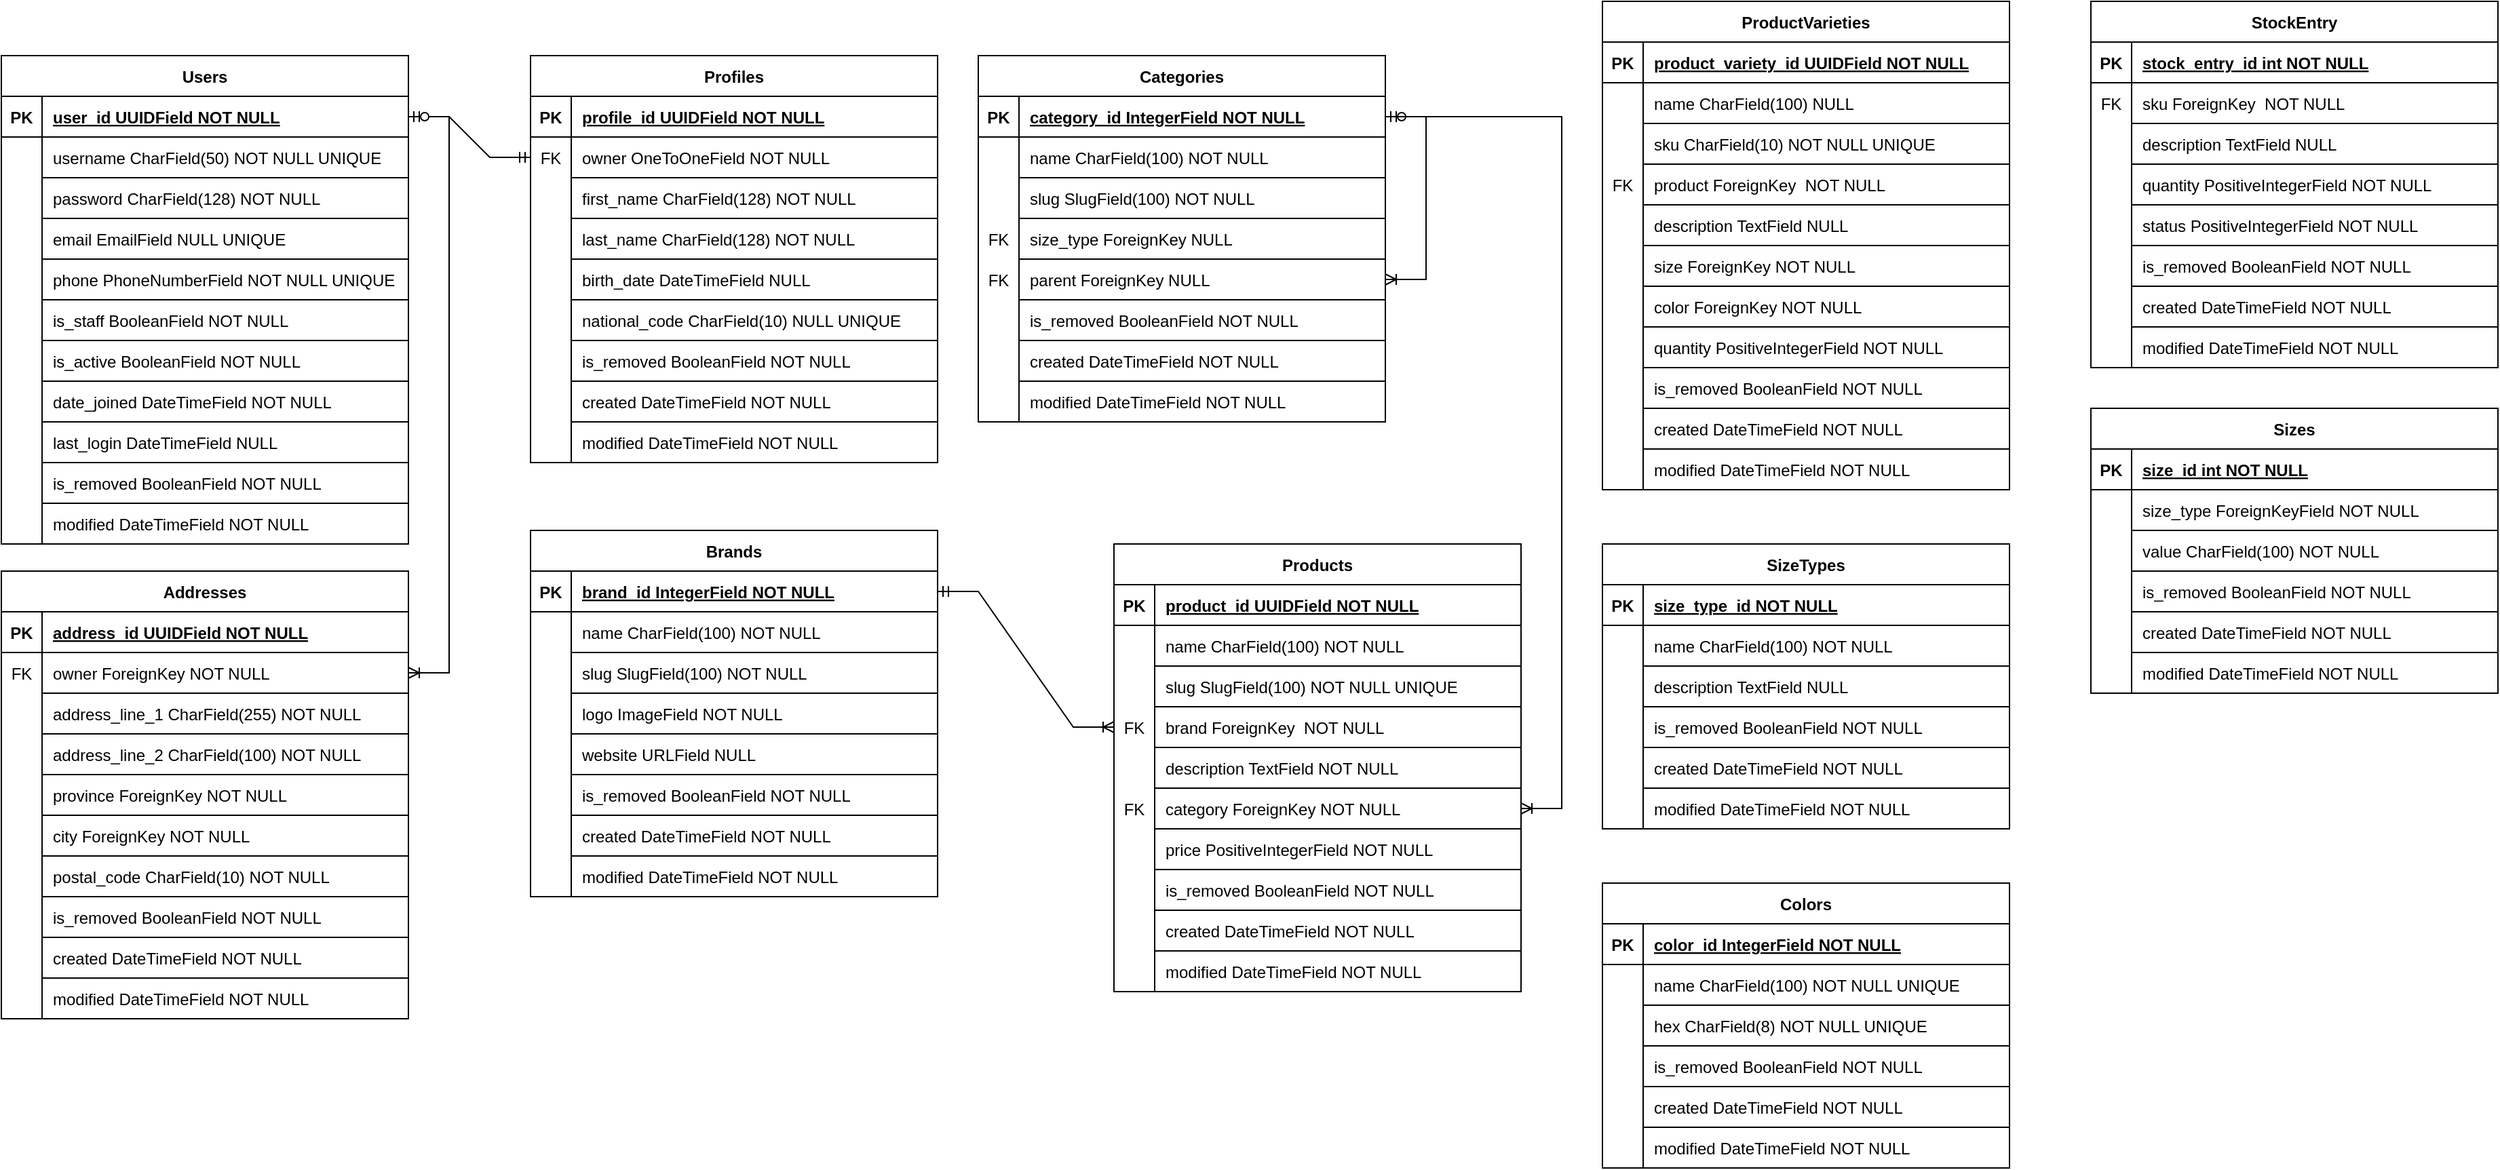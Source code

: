 <mxfile version="21.0.10" type="github">
  <diagram id="R2lEEEUBdFMjLlhIrx00" name="Page-1">
    <mxGraphModel dx="1793" dy="928" grid="1" gridSize="10" guides="1" tooltips="1" connect="1" arrows="1" fold="1" page="1" pageScale="1" pageWidth="850" pageHeight="1100" math="0" shadow="0" extFonts="Permanent Marker^https://fonts.googleapis.com/css?family=Permanent+Marker">
      <root>
        <mxCell id="0" />
        <mxCell id="1" parent="0" />
        <mxCell id="C-vyLk0tnHw3VtMMgP7b-23" value="Users" style="shape=table;startSize=30;container=1;collapsible=1;childLayout=tableLayout;fixedRows=1;rowLines=0;fontStyle=1;align=center;resizeLast=1;" parent="1" vertex="1">
          <mxGeometry x="40" y="110" width="300" height="360" as="geometry" />
        </mxCell>
        <mxCell id="C-vyLk0tnHw3VtMMgP7b-24" value="" style="shape=partialRectangle;collapsible=0;dropTarget=0;pointerEvents=0;fillColor=none;points=[[0,0.5],[1,0.5]];portConstraint=eastwest;top=0;left=0;right=0;bottom=1;" parent="C-vyLk0tnHw3VtMMgP7b-23" vertex="1">
          <mxGeometry y="30" width="300" height="30" as="geometry" />
        </mxCell>
        <mxCell id="C-vyLk0tnHw3VtMMgP7b-25" value="PK" style="shape=partialRectangle;overflow=hidden;connectable=0;fillColor=none;top=0;left=0;bottom=0;right=0;fontStyle=1;" parent="C-vyLk0tnHw3VtMMgP7b-24" vertex="1">
          <mxGeometry width="30" height="30" as="geometry">
            <mxRectangle width="30" height="30" as="alternateBounds" />
          </mxGeometry>
        </mxCell>
        <mxCell id="C-vyLk0tnHw3VtMMgP7b-26" value="user_id UUIDField NOT NULL " style="shape=partialRectangle;overflow=hidden;connectable=0;fillColor=none;top=0;left=0;bottom=0;right=0;align=left;spacingLeft=6;fontStyle=5;" parent="C-vyLk0tnHw3VtMMgP7b-24" vertex="1">
          <mxGeometry x="30" width="270" height="30" as="geometry">
            <mxRectangle width="270" height="30" as="alternateBounds" />
          </mxGeometry>
        </mxCell>
        <mxCell id="C-vyLk0tnHw3VtMMgP7b-27" value="" style="shape=partialRectangle;collapsible=0;dropTarget=0;pointerEvents=0;fillColor=none;points=[[0,0.5],[1,0.5]];portConstraint=eastwest;top=0;left=0;right=0;bottom=0;" parent="C-vyLk0tnHw3VtMMgP7b-23" vertex="1">
          <mxGeometry y="60" width="300" height="30" as="geometry" />
        </mxCell>
        <mxCell id="C-vyLk0tnHw3VtMMgP7b-28" value="" style="shape=partialRectangle;overflow=hidden;connectable=0;fillColor=none;top=0;left=0;bottom=0;right=0;" parent="C-vyLk0tnHw3VtMMgP7b-27" vertex="1">
          <mxGeometry width="30" height="30" as="geometry">
            <mxRectangle width="30" height="30" as="alternateBounds" />
          </mxGeometry>
        </mxCell>
        <mxCell id="C-vyLk0tnHw3VtMMgP7b-29" value="username CharField(50) NOT NULL UNIQUE" style="shape=partialRectangle;overflow=hidden;connectable=0;fillColor=none;top=0;left=0;bottom=1;right=0;align=left;spacingLeft=6;" parent="C-vyLk0tnHw3VtMMgP7b-27" vertex="1">
          <mxGeometry x="30" width="270" height="30" as="geometry">
            <mxRectangle width="270" height="30" as="alternateBounds" />
          </mxGeometry>
        </mxCell>
        <mxCell id="4GAOHuibGGY53DgOYmme-1" value="" style="shape=partialRectangle;collapsible=0;dropTarget=0;pointerEvents=0;fillColor=none;points=[[0,0.5],[1,0.5]];portConstraint=eastwest;top=0;left=0;right=0;bottom=0;" parent="C-vyLk0tnHw3VtMMgP7b-23" vertex="1">
          <mxGeometry y="90" width="300" height="30" as="geometry" />
        </mxCell>
        <mxCell id="4GAOHuibGGY53DgOYmme-2" value="" style="shape=partialRectangle;overflow=hidden;connectable=0;fillColor=none;top=0;left=0;bottom=0;right=0;" parent="4GAOHuibGGY53DgOYmme-1" vertex="1">
          <mxGeometry width="30" height="30" as="geometry">
            <mxRectangle width="30" height="30" as="alternateBounds" />
          </mxGeometry>
        </mxCell>
        <mxCell id="4GAOHuibGGY53DgOYmme-3" value="password CharField(128) NOT NULL " style="shape=partialRectangle;overflow=hidden;connectable=0;fillColor=none;top=0;left=0;bottom=1;right=0;align=left;spacingLeft=6;" parent="4GAOHuibGGY53DgOYmme-1" vertex="1">
          <mxGeometry x="30" width="270" height="30" as="geometry">
            <mxRectangle width="270" height="30" as="alternateBounds" />
          </mxGeometry>
        </mxCell>
        <mxCell id="4GAOHuibGGY53DgOYmme-4" value="" style="shape=partialRectangle;collapsible=0;dropTarget=0;pointerEvents=0;fillColor=none;points=[[0,0.5],[1,0.5]];portConstraint=eastwest;top=0;left=0;right=0;bottom=0;" parent="C-vyLk0tnHw3VtMMgP7b-23" vertex="1">
          <mxGeometry y="120" width="300" height="30" as="geometry" />
        </mxCell>
        <mxCell id="4GAOHuibGGY53DgOYmme-5" value="" style="shape=partialRectangle;overflow=hidden;connectable=0;fillColor=none;top=0;left=0;bottom=0;right=0;" parent="4GAOHuibGGY53DgOYmme-4" vertex="1">
          <mxGeometry width="30" height="30" as="geometry">
            <mxRectangle width="30" height="30" as="alternateBounds" />
          </mxGeometry>
        </mxCell>
        <mxCell id="4GAOHuibGGY53DgOYmme-6" value="email EmailField NULL UNIQUE" style="shape=partialRectangle;overflow=hidden;connectable=0;fillColor=none;top=0;left=0;bottom=1;right=0;align=left;spacingLeft=6;" parent="4GAOHuibGGY53DgOYmme-4" vertex="1">
          <mxGeometry x="30" width="270" height="30" as="geometry">
            <mxRectangle width="270" height="30" as="alternateBounds" />
          </mxGeometry>
        </mxCell>
        <mxCell id="4GAOHuibGGY53DgOYmme-7" value="" style="shape=partialRectangle;collapsible=0;dropTarget=0;pointerEvents=0;fillColor=none;points=[[0,0.5],[1,0.5]];portConstraint=eastwest;top=0;left=0;right=0;bottom=0;" parent="C-vyLk0tnHw3VtMMgP7b-23" vertex="1">
          <mxGeometry y="150" width="300" height="30" as="geometry" />
        </mxCell>
        <mxCell id="4GAOHuibGGY53DgOYmme-8" value="" style="shape=partialRectangle;overflow=hidden;connectable=0;fillColor=none;top=0;left=0;bottom=0;right=0;" parent="4GAOHuibGGY53DgOYmme-7" vertex="1">
          <mxGeometry width="30" height="30" as="geometry">
            <mxRectangle width="30" height="30" as="alternateBounds" />
          </mxGeometry>
        </mxCell>
        <mxCell id="4GAOHuibGGY53DgOYmme-9" value="phone PhoneNumberField NOT NULL UNIQUE" style="shape=partialRectangle;overflow=hidden;connectable=0;fillColor=none;top=0;left=0;bottom=1;right=0;align=left;spacingLeft=6;" parent="4GAOHuibGGY53DgOYmme-7" vertex="1">
          <mxGeometry x="30" width="270" height="30" as="geometry">
            <mxRectangle width="270" height="30" as="alternateBounds" />
          </mxGeometry>
        </mxCell>
        <mxCell id="4GAOHuibGGY53DgOYmme-10" value="" style="shape=partialRectangle;collapsible=0;dropTarget=0;pointerEvents=0;fillColor=none;points=[[0,0.5],[1,0.5]];portConstraint=eastwest;top=0;left=0;right=0;bottom=0;" parent="C-vyLk0tnHw3VtMMgP7b-23" vertex="1">
          <mxGeometry y="180" width="300" height="30" as="geometry" />
        </mxCell>
        <mxCell id="4GAOHuibGGY53DgOYmme-11" value="" style="shape=partialRectangle;overflow=hidden;connectable=0;fillColor=none;top=0;left=0;bottom=0;right=0;" parent="4GAOHuibGGY53DgOYmme-10" vertex="1">
          <mxGeometry width="30" height="30" as="geometry">
            <mxRectangle width="30" height="30" as="alternateBounds" />
          </mxGeometry>
        </mxCell>
        <mxCell id="4GAOHuibGGY53DgOYmme-12" value="is_staff BooleanField NOT NULL " style="shape=partialRectangle;overflow=hidden;connectable=0;fillColor=none;top=0;left=0;bottom=1;right=0;align=left;spacingLeft=6;" parent="4GAOHuibGGY53DgOYmme-10" vertex="1">
          <mxGeometry x="30" width="270" height="30" as="geometry">
            <mxRectangle width="270" height="30" as="alternateBounds" />
          </mxGeometry>
        </mxCell>
        <mxCell id="4GAOHuibGGY53DgOYmme-13" value="" style="shape=partialRectangle;collapsible=0;dropTarget=0;pointerEvents=0;fillColor=none;points=[[0,0.5],[1,0.5]];portConstraint=eastwest;top=0;left=0;right=0;bottom=0;" parent="C-vyLk0tnHw3VtMMgP7b-23" vertex="1">
          <mxGeometry y="210" width="300" height="30" as="geometry" />
        </mxCell>
        <mxCell id="4GAOHuibGGY53DgOYmme-14" value="" style="shape=partialRectangle;overflow=hidden;connectable=0;fillColor=none;top=0;left=0;bottom=0;right=0;" parent="4GAOHuibGGY53DgOYmme-13" vertex="1">
          <mxGeometry width="30" height="30" as="geometry">
            <mxRectangle width="30" height="30" as="alternateBounds" />
          </mxGeometry>
        </mxCell>
        <mxCell id="4GAOHuibGGY53DgOYmme-15" value="is_active BooleanField NOT NULL" style="shape=partialRectangle;overflow=hidden;connectable=0;fillColor=none;top=0;left=0;bottom=1;right=0;align=left;spacingLeft=6;" parent="4GAOHuibGGY53DgOYmme-13" vertex="1">
          <mxGeometry x="30" width="270" height="30" as="geometry">
            <mxRectangle width="270" height="30" as="alternateBounds" />
          </mxGeometry>
        </mxCell>
        <mxCell id="4GAOHuibGGY53DgOYmme-16" value="" style="shape=partialRectangle;collapsible=0;dropTarget=0;pointerEvents=0;fillColor=none;points=[[0,0.5],[1,0.5]];portConstraint=eastwest;top=0;left=0;right=0;bottom=0;" parent="C-vyLk0tnHw3VtMMgP7b-23" vertex="1">
          <mxGeometry y="240" width="300" height="30" as="geometry" />
        </mxCell>
        <mxCell id="4GAOHuibGGY53DgOYmme-17" value="" style="shape=partialRectangle;overflow=hidden;connectable=0;fillColor=none;top=0;left=0;bottom=0;right=0;" parent="4GAOHuibGGY53DgOYmme-16" vertex="1">
          <mxGeometry width="30" height="30" as="geometry">
            <mxRectangle width="30" height="30" as="alternateBounds" />
          </mxGeometry>
        </mxCell>
        <mxCell id="4GAOHuibGGY53DgOYmme-18" value="date_joined DateTimeField NOT NULL" style="shape=partialRectangle;overflow=hidden;connectable=0;fillColor=none;top=0;left=0;bottom=1;right=0;align=left;spacingLeft=6;" parent="4GAOHuibGGY53DgOYmme-16" vertex="1">
          <mxGeometry x="30" width="270" height="30" as="geometry">
            <mxRectangle width="270" height="30" as="alternateBounds" />
          </mxGeometry>
        </mxCell>
        <mxCell id="4GAOHuibGGY53DgOYmme-19" value="" style="shape=partialRectangle;collapsible=0;dropTarget=0;pointerEvents=0;fillColor=none;points=[[0,0.5],[1,0.5]];portConstraint=eastwest;top=0;left=0;right=0;bottom=0;" parent="C-vyLk0tnHw3VtMMgP7b-23" vertex="1">
          <mxGeometry y="270" width="300" height="30" as="geometry" />
        </mxCell>
        <mxCell id="4GAOHuibGGY53DgOYmme-20" value="" style="shape=partialRectangle;overflow=hidden;connectable=0;fillColor=none;top=0;left=0;bottom=0;right=0;" parent="4GAOHuibGGY53DgOYmme-19" vertex="1">
          <mxGeometry width="30" height="30" as="geometry">
            <mxRectangle width="30" height="30" as="alternateBounds" />
          </mxGeometry>
        </mxCell>
        <mxCell id="4GAOHuibGGY53DgOYmme-21" value="last_login DateTimeField NULL" style="shape=partialRectangle;overflow=hidden;connectable=0;fillColor=none;top=0;left=0;bottom=1;right=0;align=left;spacingLeft=6;" parent="4GAOHuibGGY53DgOYmme-19" vertex="1">
          <mxGeometry x="30" width="270" height="30" as="geometry">
            <mxRectangle width="270" height="30" as="alternateBounds" />
          </mxGeometry>
        </mxCell>
        <mxCell id="4GAOHuibGGY53DgOYmme-22" value="" style="shape=partialRectangle;collapsible=0;dropTarget=0;pointerEvents=0;fillColor=none;points=[[0,0.5],[1,0.5]];portConstraint=eastwest;top=0;left=0;right=0;bottom=0;" parent="C-vyLk0tnHw3VtMMgP7b-23" vertex="1">
          <mxGeometry y="300" width="300" height="30" as="geometry" />
        </mxCell>
        <mxCell id="4GAOHuibGGY53DgOYmme-23" value="" style="shape=partialRectangle;overflow=hidden;connectable=0;fillColor=none;top=0;left=0;bottom=0;right=0;" parent="4GAOHuibGGY53DgOYmme-22" vertex="1">
          <mxGeometry width="30" height="30" as="geometry">
            <mxRectangle width="30" height="30" as="alternateBounds" />
          </mxGeometry>
        </mxCell>
        <mxCell id="4GAOHuibGGY53DgOYmme-24" value="is_removed BooleanField NOT NULL" style="shape=partialRectangle;overflow=hidden;connectable=0;fillColor=none;top=0;left=0;bottom=1;right=0;align=left;spacingLeft=6;" parent="4GAOHuibGGY53DgOYmme-22" vertex="1">
          <mxGeometry x="30" width="270" height="30" as="geometry">
            <mxRectangle width="270" height="30" as="alternateBounds" />
          </mxGeometry>
        </mxCell>
        <mxCell id="4GAOHuibGGY53DgOYmme-25" value="" style="shape=partialRectangle;collapsible=0;dropTarget=0;pointerEvents=0;fillColor=none;points=[[0,0.5],[1,0.5]];portConstraint=eastwest;top=0;left=0;right=0;bottom=0;" parent="C-vyLk0tnHw3VtMMgP7b-23" vertex="1">
          <mxGeometry y="330" width="300" height="30" as="geometry" />
        </mxCell>
        <mxCell id="4GAOHuibGGY53DgOYmme-26" value="" style="shape=partialRectangle;overflow=hidden;connectable=0;fillColor=none;top=0;left=0;bottom=0;right=0;" parent="4GAOHuibGGY53DgOYmme-25" vertex="1">
          <mxGeometry width="30" height="30" as="geometry">
            <mxRectangle width="30" height="30" as="alternateBounds" />
          </mxGeometry>
        </mxCell>
        <mxCell id="4GAOHuibGGY53DgOYmme-27" value="modified DateTimeField NOT NULL" style="shape=partialRectangle;overflow=hidden;connectable=0;fillColor=none;top=0;left=0;bottom=0;right=0;align=left;spacingLeft=6;" parent="4GAOHuibGGY53DgOYmme-25" vertex="1">
          <mxGeometry x="30" width="270" height="30" as="geometry">
            <mxRectangle width="270" height="30" as="alternateBounds" />
          </mxGeometry>
        </mxCell>
        <mxCell id="4GAOHuibGGY53DgOYmme-28" value="" style="edgeStyle=entityRelationEdgeStyle;fontSize=12;html=1;endArrow=ERmandOne;startArrow=ERmandOne;rounded=0;exitX=1;exitY=0.5;exitDx=0;exitDy=0;entryX=0;entryY=0.5;entryDx=0;entryDy=0;" parent="1" source="C-vyLk0tnHw3VtMMgP7b-24" target="4GAOHuibGGY53DgOYmme-33" edge="1">
          <mxGeometry width="100" height="100" relative="1" as="geometry">
            <mxPoint x="390" y="320" as="sourcePoint" />
            <mxPoint x="450.0" y="195.0" as="targetPoint" />
          </mxGeometry>
        </mxCell>
        <mxCell id="4GAOHuibGGY53DgOYmme-29" value="Profiles" style="shape=table;startSize=30;container=1;collapsible=1;childLayout=tableLayout;fixedRows=1;rowLines=0;fontStyle=1;align=center;resizeLast=1;" parent="1" vertex="1">
          <mxGeometry x="430" y="110" width="300" height="300" as="geometry" />
        </mxCell>
        <mxCell id="4GAOHuibGGY53DgOYmme-30" value="" style="shape=partialRectangle;collapsible=0;dropTarget=0;pointerEvents=0;fillColor=none;points=[[0,0.5],[1,0.5]];portConstraint=eastwest;top=0;left=0;right=0;bottom=1;" parent="4GAOHuibGGY53DgOYmme-29" vertex="1">
          <mxGeometry y="30" width="300" height="30" as="geometry" />
        </mxCell>
        <mxCell id="4GAOHuibGGY53DgOYmme-31" value="PK" style="shape=partialRectangle;overflow=hidden;connectable=0;fillColor=none;top=0;left=0;bottom=0;right=0;fontStyle=1;" parent="4GAOHuibGGY53DgOYmme-30" vertex="1">
          <mxGeometry width="30" height="30" as="geometry">
            <mxRectangle width="30" height="30" as="alternateBounds" />
          </mxGeometry>
        </mxCell>
        <mxCell id="4GAOHuibGGY53DgOYmme-32" value="profile_id UUIDField NOT NULL " style="shape=partialRectangle;overflow=hidden;connectable=0;fillColor=none;top=0;left=0;bottom=0;right=0;align=left;spacingLeft=6;fontStyle=5;" parent="4GAOHuibGGY53DgOYmme-30" vertex="1">
          <mxGeometry x="30" width="270" height="30" as="geometry">
            <mxRectangle width="270" height="30" as="alternateBounds" />
          </mxGeometry>
        </mxCell>
        <mxCell id="4GAOHuibGGY53DgOYmme-33" value="" style="shape=partialRectangle;collapsible=0;dropTarget=0;pointerEvents=0;fillColor=none;points=[[0,0.5],[1,0.5]];portConstraint=eastwest;top=0;left=0;right=0;bottom=0;" parent="4GAOHuibGGY53DgOYmme-29" vertex="1">
          <mxGeometry y="60" width="300" height="30" as="geometry" />
        </mxCell>
        <mxCell id="4GAOHuibGGY53DgOYmme-34" value="FK" style="shape=partialRectangle;overflow=hidden;connectable=0;fillColor=none;top=0;left=0;bottom=0;right=0;" parent="4GAOHuibGGY53DgOYmme-33" vertex="1">
          <mxGeometry width="30" height="30" as="geometry">
            <mxRectangle width="30" height="30" as="alternateBounds" />
          </mxGeometry>
        </mxCell>
        <mxCell id="4GAOHuibGGY53DgOYmme-35" value="owner OneToOneField NOT NULL" style="shape=partialRectangle;overflow=hidden;connectable=0;fillColor=none;top=0;left=0;bottom=1;right=0;align=left;spacingLeft=6;" parent="4GAOHuibGGY53DgOYmme-33" vertex="1">
          <mxGeometry x="30" width="270" height="30" as="geometry">
            <mxRectangle width="270" height="30" as="alternateBounds" />
          </mxGeometry>
        </mxCell>
        <mxCell id="4GAOHuibGGY53DgOYmme-36" value="" style="shape=partialRectangle;collapsible=0;dropTarget=0;pointerEvents=0;fillColor=none;points=[[0,0.5],[1,0.5]];portConstraint=eastwest;top=0;left=0;right=0;bottom=0;" parent="4GAOHuibGGY53DgOYmme-29" vertex="1">
          <mxGeometry y="90" width="300" height="30" as="geometry" />
        </mxCell>
        <mxCell id="4GAOHuibGGY53DgOYmme-37" value="" style="shape=partialRectangle;overflow=hidden;connectable=0;fillColor=none;top=0;left=0;bottom=0;right=0;" parent="4GAOHuibGGY53DgOYmme-36" vertex="1">
          <mxGeometry width="30" height="30" as="geometry">
            <mxRectangle width="30" height="30" as="alternateBounds" />
          </mxGeometry>
        </mxCell>
        <mxCell id="4GAOHuibGGY53DgOYmme-38" value="first_name CharField(128) NOT NULL " style="shape=partialRectangle;overflow=hidden;connectable=0;fillColor=none;top=0;left=0;bottom=1;right=0;align=left;spacingLeft=6;" parent="4GAOHuibGGY53DgOYmme-36" vertex="1">
          <mxGeometry x="30" width="270" height="30" as="geometry">
            <mxRectangle width="270" height="30" as="alternateBounds" />
          </mxGeometry>
        </mxCell>
        <mxCell id="4GAOHuibGGY53DgOYmme-39" value="" style="shape=partialRectangle;collapsible=0;dropTarget=0;pointerEvents=0;fillColor=none;points=[[0,0.5],[1,0.5]];portConstraint=eastwest;top=0;left=0;right=0;bottom=0;" parent="4GAOHuibGGY53DgOYmme-29" vertex="1">
          <mxGeometry y="120" width="300" height="30" as="geometry" />
        </mxCell>
        <mxCell id="4GAOHuibGGY53DgOYmme-40" value="" style="shape=partialRectangle;overflow=hidden;connectable=0;fillColor=none;top=0;left=0;bottom=0;right=0;" parent="4GAOHuibGGY53DgOYmme-39" vertex="1">
          <mxGeometry width="30" height="30" as="geometry">
            <mxRectangle width="30" height="30" as="alternateBounds" />
          </mxGeometry>
        </mxCell>
        <mxCell id="4GAOHuibGGY53DgOYmme-41" value="last_name CharField(128) NOT NULL " style="shape=partialRectangle;overflow=hidden;connectable=0;fillColor=none;top=0;left=0;bottom=1;right=0;align=left;spacingLeft=6;" parent="4GAOHuibGGY53DgOYmme-39" vertex="1">
          <mxGeometry x="30" width="270" height="30" as="geometry">
            <mxRectangle width="270" height="30" as="alternateBounds" />
          </mxGeometry>
        </mxCell>
        <mxCell id="4GAOHuibGGY53DgOYmme-42" value="" style="shape=partialRectangle;collapsible=0;dropTarget=0;pointerEvents=0;fillColor=none;points=[[0,0.5],[1,0.5]];portConstraint=eastwest;top=0;left=0;right=0;bottom=0;" parent="4GAOHuibGGY53DgOYmme-29" vertex="1">
          <mxGeometry y="150" width="300" height="30" as="geometry" />
        </mxCell>
        <mxCell id="4GAOHuibGGY53DgOYmme-43" value="" style="shape=partialRectangle;overflow=hidden;connectable=0;fillColor=none;top=0;left=0;bottom=0;right=0;" parent="4GAOHuibGGY53DgOYmme-42" vertex="1">
          <mxGeometry width="30" height="30" as="geometry">
            <mxRectangle width="30" height="30" as="alternateBounds" />
          </mxGeometry>
        </mxCell>
        <mxCell id="4GAOHuibGGY53DgOYmme-44" value="birth_date DateTimeField NULL" style="shape=partialRectangle;overflow=hidden;connectable=0;fillColor=none;top=0;left=0;bottom=1;right=0;align=left;spacingLeft=6;" parent="4GAOHuibGGY53DgOYmme-42" vertex="1">
          <mxGeometry x="30" width="270" height="30" as="geometry">
            <mxRectangle width="270" height="30" as="alternateBounds" />
          </mxGeometry>
        </mxCell>
        <mxCell id="4GAOHuibGGY53DgOYmme-45" value="" style="shape=partialRectangle;collapsible=0;dropTarget=0;pointerEvents=0;fillColor=none;points=[[0,0.5],[1,0.5]];portConstraint=eastwest;top=0;left=0;right=0;bottom=0;" parent="4GAOHuibGGY53DgOYmme-29" vertex="1">
          <mxGeometry y="180" width="300" height="30" as="geometry" />
        </mxCell>
        <mxCell id="4GAOHuibGGY53DgOYmme-46" value="" style="shape=partialRectangle;overflow=hidden;connectable=0;fillColor=none;top=0;left=0;bottom=0;right=0;" parent="4GAOHuibGGY53DgOYmme-45" vertex="1">
          <mxGeometry width="30" height="30" as="geometry">
            <mxRectangle width="30" height="30" as="alternateBounds" />
          </mxGeometry>
        </mxCell>
        <mxCell id="4GAOHuibGGY53DgOYmme-47" value="national_code CharField(10) NULL UNIQUE" style="shape=partialRectangle;overflow=hidden;connectable=0;fillColor=none;top=0;left=0;bottom=1;right=0;align=left;spacingLeft=6;" parent="4GAOHuibGGY53DgOYmme-45" vertex="1">
          <mxGeometry x="30" width="270" height="30" as="geometry">
            <mxRectangle width="270" height="30" as="alternateBounds" />
          </mxGeometry>
        </mxCell>
        <mxCell id="4GAOHuibGGY53DgOYmme-48" value="" style="shape=partialRectangle;collapsible=0;dropTarget=0;pointerEvents=0;fillColor=none;points=[[0,0.5],[1,0.5]];portConstraint=eastwest;top=0;left=0;right=0;bottom=0;" parent="4GAOHuibGGY53DgOYmme-29" vertex="1">
          <mxGeometry y="210" width="300" height="30" as="geometry" />
        </mxCell>
        <mxCell id="4GAOHuibGGY53DgOYmme-49" value="" style="shape=partialRectangle;overflow=hidden;connectable=0;fillColor=none;top=0;left=0;bottom=0;right=0;" parent="4GAOHuibGGY53DgOYmme-48" vertex="1">
          <mxGeometry width="30" height="30" as="geometry">
            <mxRectangle width="30" height="30" as="alternateBounds" />
          </mxGeometry>
        </mxCell>
        <mxCell id="4GAOHuibGGY53DgOYmme-50" value="is_removed BooleanField NOT NULL" style="shape=partialRectangle;overflow=hidden;connectable=0;fillColor=none;top=0;left=0;bottom=1;right=0;align=left;spacingLeft=6;" parent="4GAOHuibGGY53DgOYmme-48" vertex="1">
          <mxGeometry x="30" width="270" height="30" as="geometry">
            <mxRectangle width="270" height="30" as="alternateBounds" />
          </mxGeometry>
        </mxCell>
        <mxCell id="4GAOHuibGGY53DgOYmme-51" value="" style="shape=partialRectangle;collapsible=0;dropTarget=0;pointerEvents=0;fillColor=none;points=[[0,0.5],[1,0.5]];portConstraint=eastwest;top=0;left=0;right=0;bottom=0;" parent="4GAOHuibGGY53DgOYmme-29" vertex="1">
          <mxGeometry y="240" width="300" height="30" as="geometry" />
        </mxCell>
        <mxCell id="4GAOHuibGGY53DgOYmme-52" value="" style="shape=partialRectangle;overflow=hidden;connectable=0;fillColor=none;top=0;left=0;bottom=0;right=0;" parent="4GAOHuibGGY53DgOYmme-51" vertex="1">
          <mxGeometry width="30" height="30" as="geometry">
            <mxRectangle width="30" height="30" as="alternateBounds" />
          </mxGeometry>
        </mxCell>
        <mxCell id="4GAOHuibGGY53DgOYmme-53" value="created DateTimeField NOT NULL" style="shape=partialRectangle;overflow=hidden;connectable=0;fillColor=none;top=0;left=0;bottom=1;right=0;align=left;spacingLeft=6;" parent="4GAOHuibGGY53DgOYmme-51" vertex="1">
          <mxGeometry x="30" width="270" height="30" as="geometry">
            <mxRectangle width="270" height="30" as="alternateBounds" />
          </mxGeometry>
        </mxCell>
        <mxCell id="4GAOHuibGGY53DgOYmme-54" value="" style="shape=partialRectangle;collapsible=0;dropTarget=0;pointerEvents=0;fillColor=none;points=[[0,0.5],[1,0.5]];portConstraint=eastwest;top=0;left=0;right=0;bottom=0;" parent="4GAOHuibGGY53DgOYmme-29" vertex="1">
          <mxGeometry y="270" width="300" height="30" as="geometry" />
        </mxCell>
        <mxCell id="4GAOHuibGGY53DgOYmme-55" value="" style="shape=partialRectangle;overflow=hidden;connectable=0;fillColor=none;top=0;left=0;bottom=0;right=0;" parent="4GAOHuibGGY53DgOYmme-54" vertex="1">
          <mxGeometry width="30" height="30" as="geometry">
            <mxRectangle width="30" height="30" as="alternateBounds" />
          </mxGeometry>
        </mxCell>
        <mxCell id="4GAOHuibGGY53DgOYmme-56" value="modified DateTimeField NOT NULL" style="shape=partialRectangle;overflow=hidden;connectable=0;fillColor=none;top=0;left=0;bottom=0;right=0;align=left;spacingLeft=6;" parent="4GAOHuibGGY53DgOYmme-54" vertex="1">
          <mxGeometry x="30" width="270" height="30" as="geometry">
            <mxRectangle width="270" height="30" as="alternateBounds" />
          </mxGeometry>
        </mxCell>
        <mxCell id="4GAOHuibGGY53DgOYmme-64" value="Addresses" style="shape=table;startSize=30;container=1;collapsible=1;childLayout=tableLayout;fixedRows=1;rowLines=0;fontStyle=1;align=center;resizeLast=1;" parent="1" vertex="1">
          <mxGeometry x="40" y="490" width="300" height="330" as="geometry" />
        </mxCell>
        <mxCell id="4GAOHuibGGY53DgOYmme-65" value="" style="shape=partialRectangle;collapsible=0;dropTarget=0;pointerEvents=0;fillColor=none;points=[[0,0.5],[1,0.5]];portConstraint=eastwest;top=0;left=0;right=0;bottom=1;" parent="4GAOHuibGGY53DgOYmme-64" vertex="1">
          <mxGeometry y="30" width="300" height="30" as="geometry" />
        </mxCell>
        <mxCell id="4GAOHuibGGY53DgOYmme-66" value="PK" style="shape=partialRectangle;overflow=hidden;connectable=0;fillColor=none;top=0;left=0;bottom=0;right=0;fontStyle=1;" parent="4GAOHuibGGY53DgOYmme-65" vertex="1">
          <mxGeometry width="30" height="30" as="geometry">
            <mxRectangle width="30" height="30" as="alternateBounds" />
          </mxGeometry>
        </mxCell>
        <mxCell id="4GAOHuibGGY53DgOYmme-67" value="address_id UUIDField NOT NULL " style="shape=partialRectangle;overflow=hidden;connectable=0;fillColor=none;top=0;left=0;bottom=0;right=0;align=left;spacingLeft=6;fontStyle=5;" parent="4GAOHuibGGY53DgOYmme-65" vertex="1">
          <mxGeometry x="30" width="270" height="30" as="geometry">
            <mxRectangle width="270" height="30" as="alternateBounds" />
          </mxGeometry>
        </mxCell>
        <mxCell id="4GAOHuibGGY53DgOYmme-68" value="" style="shape=partialRectangle;collapsible=0;dropTarget=0;pointerEvents=0;fillColor=none;points=[[0,0.5],[1,0.5]];portConstraint=eastwest;top=0;left=0;right=0;bottom=0;" parent="4GAOHuibGGY53DgOYmme-64" vertex="1">
          <mxGeometry y="60" width="300" height="30" as="geometry" />
        </mxCell>
        <mxCell id="4GAOHuibGGY53DgOYmme-69" value="FK" style="shape=partialRectangle;overflow=hidden;connectable=0;fillColor=none;top=0;left=0;bottom=0;right=0;" parent="4GAOHuibGGY53DgOYmme-68" vertex="1">
          <mxGeometry width="30" height="30" as="geometry">
            <mxRectangle width="30" height="30" as="alternateBounds" />
          </mxGeometry>
        </mxCell>
        <mxCell id="4GAOHuibGGY53DgOYmme-70" value="owner ForeignKey NOT NULL" style="shape=partialRectangle;overflow=hidden;connectable=0;fillColor=none;top=0;left=0;bottom=1;right=0;align=left;spacingLeft=6;" parent="4GAOHuibGGY53DgOYmme-68" vertex="1">
          <mxGeometry x="30" width="270" height="30" as="geometry">
            <mxRectangle width="270" height="30" as="alternateBounds" />
          </mxGeometry>
        </mxCell>
        <mxCell id="4GAOHuibGGY53DgOYmme-71" value="" style="shape=partialRectangle;collapsible=0;dropTarget=0;pointerEvents=0;fillColor=none;points=[[0,0.5],[1,0.5]];portConstraint=eastwest;top=0;left=0;right=0;bottom=0;" parent="4GAOHuibGGY53DgOYmme-64" vertex="1">
          <mxGeometry y="90" width="300" height="30" as="geometry" />
        </mxCell>
        <mxCell id="4GAOHuibGGY53DgOYmme-72" value="" style="shape=partialRectangle;overflow=hidden;connectable=0;fillColor=none;top=0;left=0;bottom=0;right=0;" parent="4GAOHuibGGY53DgOYmme-71" vertex="1">
          <mxGeometry width="30" height="30" as="geometry">
            <mxRectangle width="30" height="30" as="alternateBounds" />
          </mxGeometry>
        </mxCell>
        <mxCell id="4GAOHuibGGY53DgOYmme-73" value="address_line_1 CharField(255) NOT NULL " style="shape=partialRectangle;overflow=hidden;connectable=0;fillColor=none;top=0;left=0;bottom=1;right=0;align=left;spacingLeft=6;" parent="4GAOHuibGGY53DgOYmme-71" vertex="1">
          <mxGeometry x="30" width="270" height="30" as="geometry">
            <mxRectangle width="270" height="30" as="alternateBounds" />
          </mxGeometry>
        </mxCell>
        <mxCell id="4GAOHuibGGY53DgOYmme-74" value="" style="shape=partialRectangle;collapsible=0;dropTarget=0;pointerEvents=0;fillColor=none;points=[[0,0.5],[1,0.5]];portConstraint=eastwest;top=0;left=0;right=0;bottom=0;" parent="4GAOHuibGGY53DgOYmme-64" vertex="1">
          <mxGeometry y="120" width="300" height="30" as="geometry" />
        </mxCell>
        <mxCell id="4GAOHuibGGY53DgOYmme-75" value="" style="shape=partialRectangle;overflow=hidden;connectable=0;fillColor=none;top=0;left=0;bottom=0;right=0;" parent="4GAOHuibGGY53DgOYmme-74" vertex="1">
          <mxGeometry width="30" height="30" as="geometry">
            <mxRectangle width="30" height="30" as="alternateBounds" />
          </mxGeometry>
        </mxCell>
        <mxCell id="4GAOHuibGGY53DgOYmme-76" value="address_line_2 CharField(100) NOT NULL " style="shape=partialRectangle;overflow=hidden;connectable=0;fillColor=none;top=0;left=0;bottom=1;right=0;align=left;spacingLeft=6;" parent="4GAOHuibGGY53DgOYmme-74" vertex="1">
          <mxGeometry x="30" width="270" height="30" as="geometry">
            <mxRectangle width="270" height="30" as="alternateBounds" />
          </mxGeometry>
        </mxCell>
        <mxCell id="4GAOHuibGGY53DgOYmme-77" value="" style="shape=partialRectangle;collapsible=0;dropTarget=0;pointerEvents=0;fillColor=none;points=[[0,0.5],[1,0.5]];portConstraint=eastwest;top=0;left=0;right=0;bottom=0;" parent="4GAOHuibGGY53DgOYmme-64" vertex="1">
          <mxGeometry y="150" width="300" height="30" as="geometry" />
        </mxCell>
        <mxCell id="4GAOHuibGGY53DgOYmme-78" value="" style="shape=partialRectangle;overflow=hidden;connectable=0;fillColor=none;top=0;left=0;bottom=0;right=0;" parent="4GAOHuibGGY53DgOYmme-77" vertex="1">
          <mxGeometry width="30" height="30" as="geometry">
            <mxRectangle width="30" height="30" as="alternateBounds" />
          </mxGeometry>
        </mxCell>
        <mxCell id="4GAOHuibGGY53DgOYmme-79" value="province ForeignKey NOT NULL" style="shape=partialRectangle;overflow=hidden;connectable=0;fillColor=none;top=0;left=0;bottom=1;right=0;align=left;spacingLeft=6;" parent="4GAOHuibGGY53DgOYmme-77" vertex="1">
          <mxGeometry x="30" width="270" height="30" as="geometry">
            <mxRectangle width="270" height="30" as="alternateBounds" />
          </mxGeometry>
        </mxCell>
        <mxCell id="4GAOHuibGGY53DgOYmme-98" value="" style="shape=partialRectangle;collapsible=0;dropTarget=0;pointerEvents=0;fillColor=none;points=[[0,0.5],[1,0.5]];portConstraint=eastwest;top=0;left=0;right=0;bottom=0;" parent="4GAOHuibGGY53DgOYmme-64" vertex="1">
          <mxGeometry y="180" width="300" height="30" as="geometry" />
        </mxCell>
        <mxCell id="4GAOHuibGGY53DgOYmme-99" value="" style="shape=partialRectangle;overflow=hidden;connectable=0;fillColor=none;top=0;left=0;bottom=0;right=0;" parent="4GAOHuibGGY53DgOYmme-98" vertex="1">
          <mxGeometry width="30" height="30" as="geometry">
            <mxRectangle width="30" height="30" as="alternateBounds" />
          </mxGeometry>
        </mxCell>
        <mxCell id="4GAOHuibGGY53DgOYmme-100" value="city ForeignKey NOT NULL" style="shape=partialRectangle;overflow=hidden;connectable=0;fillColor=none;top=0;left=0;bottom=1;right=0;align=left;spacingLeft=6;" parent="4GAOHuibGGY53DgOYmme-98" vertex="1">
          <mxGeometry x="30" width="270" height="30" as="geometry">
            <mxRectangle width="270" height="30" as="alternateBounds" />
          </mxGeometry>
        </mxCell>
        <mxCell id="4GAOHuibGGY53DgOYmme-80" value="" style="shape=partialRectangle;collapsible=0;dropTarget=0;pointerEvents=0;fillColor=none;points=[[0,0.5],[1,0.5]];portConstraint=eastwest;top=0;left=0;right=0;bottom=0;" parent="4GAOHuibGGY53DgOYmme-64" vertex="1">
          <mxGeometry y="210" width="300" height="30" as="geometry" />
        </mxCell>
        <mxCell id="4GAOHuibGGY53DgOYmme-81" value="" style="shape=partialRectangle;overflow=hidden;connectable=0;fillColor=none;top=0;left=0;bottom=0;right=0;" parent="4GAOHuibGGY53DgOYmme-80" vertex="1">
          <mxGeometry width="30" height="30" as="geometry">
            <mxRectangle width="30" height="30" as="alternateBounds" />
          </mxGeometry>
        </mxCell>
        <mxCell id="4GAOHuibGGY53DgOYmme-82" value="postal_code CharField(10) NOT NULL" style="shape=partialRectangle;overflow=hidden;connectable=0;fillColor=none;top=0;left=0;bottom=1;right=0;align=left;spacingLeft=6;" parent="4GAOHuibGGY53DgOYmme-80" vertex="1">
          <mxGeometry x="30" width="270" height="30" as="geometry">
            <mxRectangle width="270" height="30" as="alternateBounds" />
          </mxGeometry>
        </mxCell>
        <mxCell id="4GAOHuibGGY53DgOYmme-83" value="" style="shape=partialRectangle;collapsible=0;dropTarget=0;pointerEvents=0;fillColor=none;points=[[0,0.5],[1,0.5]];portConstraint=eastwest;top=0;left=0;right=0;bottom=0;" parent="4GAOHuibGGY53DgOYmme-64" vertex="1">
          <mxGeometry y="240" width="300" height="30" as="geometry" />
        </mxCell>
        <mxCell id="4GAOHuibGGY53DgOYmme-84" value="" style="shape=partialRectangle;overflow=hidden;connectable=0;fillColor=none;top=0;left=0;bottom=0;right=0;" parent="4GAOHuibGGY53DgOYmme-83" vertex="1">
          <mxGeometry width="30" height="30" as="geometry">
            <mxRectangle width="30" height="30" as="alternateBounds" />
          </mxGeometry>
        </mxCell>
        <mxCell id="4GAOHuibGGY53DgOYmme-85" value="is_removed BooleanField NOT NULL" style="shape=partialRectangle;overflow=hidden;connectable=0;fillColor=none;top=0;left=0;bottom=1;right=0;align=left;spacingLeft=6;" parent="4GAOHuibGGY53DgOYmme-83" vertex="1">
          <mxGeometry x="30" width="270" height="30" as="geometry">
            <mxRectangle width="270" height="30" as="alternateBounds" />
          </mxGeometry>
        </mxCell>
        <mxCell id="4GAOHuibGGY53DgOYmme-86" value="" style="shape=partialRectangle;collapsible=0;dropTarget=0;pointerEvents=0;fillColor=none;points=[[0,0.5],[1,0.5]];portConstraint=eastwest;top=0;left=0;right=0;bottom=0;" parent="4GAOHuibGGY53DgOYmme-64" vertex="1">
          <mxGeometry y="270" width="300" height="30" as="geometry" />
        </mxCell>
        <mxCell id="4GAOHuibGGY53DgOYmme-87" value="" style="shape=partialRectangle;overflow=hidden;connectable=0;fillColor=none;top=0;left=0;bottom=0;right=0;" parent="4GAOHuibGGY53DgOYmme-86" vertex="1">
          <mxGeometry width="30" height="30" as="geometry">
            <mxRectangle width="30" height="30" as="alternateBounds" />
          </mxGeometry>
        </mxCell>
        <mxCell id="4GAOHuibGGY53DgOYmme-88" value="created DateTimeField NOT NULL" style="shape=partialRectangle;overflow=hidden;connectable=0;fillColor=none;top=0;left=0;bottom=1;right=0;align=left;spacingLeft=6;" parent="4GAOHuibGGY53DgOYmme-86" vertex="1">
          <mxGeometry x="30" width="270" height="30" as="geometry">
            <mxRectangle width="270" height="30" as="alternateBounds" />
          </mxGeometry>
        </mxCell>
        <mxCell id="4GAOHuibGGY53DgOYmme-89" value="" style="shape=partialRectangle;collapsible=0;dropTarget=0;pointerEvents=0;fillColor=none;points=[[0,0.5],[1,0.5]];portConstraint=eastwest;top=0;left=0;right=0;bottom=0;" parent="4GAOHuibGGY53DgOYmme-64" vertex="1">
          <mxGeometry y="300" width="300" height="30" as="geometry" />
        </mxCell>
        <mxCell id="4GAOHuibGGY53DgOYmme-90" value="" style="shape=partialRectangle;overflow=hidden;connectable=0;fillColor=none;top=0;left=0;bottom=0;right=0;" parent="4GAOHuibGGY53DgOYmme-89" vertex="1">
          <mxGeometry width="30" height="30" as="geometry">
            <mxRectangle width="30" height="30" as="alternateBounds" />
          </mxGeometry>
        </mxCell>
        <mxCell id="4GAOHuibGGY53DgOYmme-91" value="modified DateTimeField NOT NULL" style="shape=partialRectangle;overflow=hidden;connectable=0;fillColor=none;top=0;left=0;bottom=0;right=0;align=left;spacingLeft=6;" parent="4GAOHuibGGY53DgOYmme-89" vertex="1">
          <mxGeometry x="30" width="270" height="30" as="geometry">
            <mxRectangle width="270" height="30" as="alternateBounds" />
          </mxGeometry>
        </mxCell>
        <mxCell id="4GAOHuibGGY53DgOYmme-103" value="" style="edgeStyle=entityRelationEdgeStyle;fontSize=12;html=1;endArrow=ERoneToMany;startArrow=ERzeroToOne;rounded=0;exitX=1;exitY=0.5;exitDx=0;exitDy=0;entryX=1;entryY=0.5;entryDx=0;entryDy=0;" parent="1" source="C-vyLk0tnHw3VtMMgP7b-24" target="4GAOHuibGGY53DgOYmme-68" edge="1">
          <mxGeometry width="100" height="100" relative="1" as="geometry">
            <mxPoint x="250" y="400" as="sourcePoint" />
            <mxPoint x="350" y="300" as="targetPoint" />
          </mxGeometry>
        </mxCell>
        <mxCell id="4GAOHuibGGY53DgOYmme-106" value="Categories" style="shape=table;startSize=30;container=1;collapsible=1;childLayout=tableLayout;fixedRows=1;rowLines=0;fontStyle=1;align=center;resizeLast=1;" parent="1" vertex="1">
          <mxGeometry x="760" y="110" width="300" height="270" as="geometry" />
        </mxCell>
        <mxCell id="4GAOHuibGGY53DgOYmme-107" value="" style="shape=partialRectangle;collapsible=0;dropTarget=0;pointerEvents=0;fillColor=none;points=[[0,0.5],[1,0.5]];portConstraint=eastwest;top=0;left=0;right=0;bottom=1;" parent="4GAOHuibGGY53DgOYmme-106" vertex="1">
          <mxGeometry y="30" width="300" height="30" as="geometry" />
        </mxCell>
        <mxCell id="4GAOHuibGGY53DgOYmme-108" value="PK" style="shape=partialRectangle;overflow=hidden;connectable=0;fillColor=none;top=0;left=0;bottom=0;right=0;fontStyle=1;" parent="4GAOHuibGGY53DgOYmme-107" vertex="1">
          <mxGeometry width="30" height="30" as="geometry">
            <mxRectangle width="30" height="30" as="alternateBounds" />
          </mxGeometry>
        </mxCell>
        <mxCell id="4GAOHuibGGY53DgOYmme-109" value="category_id IntegerField NOT NULL " style="shape=partialRectangle;overflow=hidden;connectable=0;fillColor=none;top=0;left=0;bottom=0;right=0;align=left;spacingLeft=6;fontStyle=5;" parent="4GAOHuibGGY53DgOYmme-107" vertex="1">
          <mxGeometry x="30" width="270" height="30" as="geometry">
            <mxRectangle width="270" height="30" as="alternateBounds" />
          </mxGeometry>
        </mxCell>
        <mxCell id="4GAOHuibGGY53DgOYmme-110" value="" style="shape=partialRectangle;collapsible=0;dropTarget=0;pointerEvents=0;fillColor=none;points=[[0,0.5],[1,0.5]];portConstraint=eastwest;top=0;left=0;right=0;bottom=0;" parent="4GAOHuibGGY53DgOYmme-106" vertex="1">
          <mxGeometry y="60" width="300" height="30" as="geometry" />
        </mxCell>
        <mxCell id="4GAOHuibGGY53DgOYmme-111" value="" style="shape=partialRectangle;overflow=hidden;connectable=0;fillColor=none;top=0;left=0;bottom=0;right=0;" parent="4GAOHuibGGY53DgOYmme-110" vertex="1">
          <mxGeometry width="30" height="30" as="geometry">
            <mxRectangle width="30" height="30" as="alternateBounds" />
          </mxGeometry>
        </mxCell>
        <mxCell id="4GAOHuibGGY53DgOYmme-112" value="name CharField(100) NOT NULL" style="shape=partialRectangle;overflow=hidden;connectable=0;fillColor=none;top=0;left=0;bottom=1;right=0;align=left;spacingLeft=6;" parent="4GAOHuibGGY53DgOYmme-110" vertex="1">
          <mxGeometry x="30" width="270" height="30" as="geometry">
            <mxRectangle width="270" height="30" as="alternateBounds" />
          </mxGeometry>
        </mxCell>
        <mxCell id="4GAOHuibGGY53DgOYmme-113" value="" style="shape=partialRectangle;collapsible=0;dropTarget=0;pointerEvents=0;fillColor=none;points=[[0,0.5],[1,0.5]];portConstraint=eastwest;top=0;left=0;right=0;bottom=0;" parent="4GAOHuibGGY53DgOYmme-106" vertex="1">
          <mxGeometry y="90" width="300" height="30" as="geometry" />
        </mxCell>
        <mxCell id="4GAOHuibGGY53DgOYmme-114" value="" style="shape=partialRectangle;overflow=hidden;connectable=0;fillColor=none;top=0;left=0;bottom=0;right=0;" parent="4GAOHuibGGY53DgOYmme-113" vertex="1">
          <mxGeometry width="30" height="30" as="geometry">
            <mxRectangle width="30" height="30" as="alternateBounds" />
          </mxGeometry>
        </mxCell>
        <mxCell id="4GAOHuibGGY53DgOYmme-115" value="slug SlugField(100) NOT NULL " style="shape=partialRectangle;overflow=hidden;connectable=0;fillColor=none;top=0;left=0;bottom=1;right=0;align=left;spacingLeft=6;" parent="4GAOHuibGGY53DgOYmme-113" vertex="1">
          <mxGeometry x="30" width="270" height="30" as="geometry">
            <mxRectangle width="270" height="30" as="alternateBounds" />
          </mxGeometry>
        </mxCell>
        <mxCell id="u3oJnn9IQtMsE9SL5Anm-94" value="" style="shape=partialRectangle;collapsible=0;dropTarget=0;pointerEvents=0;fillColor=none;points=[[0,0.5],[1,0.5]];portConstraint=eastwest;top=0;left=0;right=0;bottom=0;" vertex="1" parent="4GAOHuibGGY53DgOYmme-106">
          <mxGeometry y="120" width="300" height="30" as="geometry" />
        </mxCell>
        <mxCell id="u3oJnn9IQtMsE9SL5Anm-95" value="FK" style="shape=partialRectangle;overflow=hidden;connectable=0;fillColor=none;top=0;left=0;bottom=0;right=0;" vertex="1" parent="u3oJnn9IQtMsE9SL5Anm-94">
          <mxGeometry width="30" height="30" as="geometry">
            <mxRectangle width="30" height="30" as="alternateBounds" />
          </mxGeometry>
        </mxCell>
        <mxCell id="u3oJnn9IQtMsE9SL5Anm-96" value="size_type ForeignKey NULL " style="shape=partialRectangle;overflow=hidden;connectable=0;fillColor=none;top=0;left=0;bottom=1;right=0;align=left;spacingLeft=6;" vertex="1" parent="u3oJnn9IQtMsE9SL5Anm-94">
          <mxGeometry x="30" width="270" height="30" as="geometry">
            <mxRectangle width="270" height="30" as="alternateBounds" />
          </mxGeometry>
        </mxCell>
        <mxCell id="4GAOHuibGGY53DgOYmme-116" value="" style="shape=partialRectangle;collapsible=0;dropTarget=0;pointerEvents=0;fillColor=none;points=[[0,0.5],[1,0.5]];portConstraint=eastwest;top=0;left=0;right=0;bottom=0;" parent="4GAOHuibGGY53DgOYmme-106" vertex="1">
          <mxGeometry y="150" width="300" height="30" as="geometry" />
        </mxCell>
        <mxCell id="4GAOHuibGGY53DgOYmme-117" value="FK" style="shape=partialRectangle;overflow=hidden;connectable=0;fillColor=none;top=0;left=0;bottom=0;right=0;" parent="4GAOHuibGGY53DgOYmme-116" vertex="1">
          <mxGeometry width="30" height="30" as="geometry">
            <mxRectangle width="30" height="30" as="alternateBounds" />
          </mxGeometry>
        </mxCell>
        <mxCell id="4GAOHuibGGY53DgOYmme-118" value="parent ForeignKey NULL " style="shape=partialRectangle;overflow=hidden;connectable=0;fillColor=none;top=0;left=0;bottom=1;right=0;align=left;spacingLeft=6;" parent="4GAOHuibGGY53DgOYmme-116" vertex="1">
          <mxGeometry x="30" width="270" height="30" as="geometry">
            <mxRectangle width="270" height="30" as="alternateBounds" />
          </mxGeometry>
        </mxCell>
        <mxCell id="4GAOHuibGGY53DgOYmme-128" value="" style="shape=partialRectangle;collapsible=0;dropTarget=0;pointerEvents=0;fillColor=none;points=[[0,0.5],[1,0.5]];portConstraint=eastwest;top=0;left=0;right=0;bottom=0;" parent="4GAOHuibGGY53DgOYmme-106" vertex="1">
          <mxGeometry y="180" width="300" height="30" as="geometry" />
        </mxCell>
        <mxCell id="4GAOHuibGGY53DgOYmme-129" value="" style="shape=partialRectangle;overflow=hidden;connectable=0;fillColor=none;top=0;left=0;bottom=0;right=0;" parent="4GAOHuibGGY53DgOYmme-128" vertex="1">
          <mxGeometry width="30" height="30" as="geometry">
            <mxRectangle width="30" height="30" as="alternateBounds" />
          </mxGeometry>
        </mxCell>
        <mxCell id="4GAOHuibGGY53DgOYmme-130" value="is_removed BooleanField NOT NULL" style="shape=partialRectangle;overflow=hidden;connectable=0;fillColor=none;top=0;left=0;bottom=1;right=0;align=left;spacingLeft=6;" parent="4GAOHuibGGY53DgOYmme-128" vertex="1">
          <mxGeometry x="30" width="270" height="30" as="geometry">
            <mxRectangle width="270" height="30" as="alternateBounds" />
          </mxGeometry>
        </mxCell>
        <mxCell id="4GAOHuibGGY53DgOYmme-131" value="" style="shape=partialRectangle;collapsible=0;dropTarget=0;pointerEvents=0;fillColor=none;points=[[0,0.5],[1,0.5]];portConstraint=eastwest;top=0;left=0;right=0;bottom=0;" parent="4GAOHuibGGY53DgOYmme-106" vertex="1">
          <mxGeometry y="210" width="300" height="30" as="geometry" />
        </mxCell>
        <mxCell id="4GAOHuibGGY53DgOYmme-132" value="" style="shape=partialRectangle;overflow=hidden;connectable=0;fillColor=none;top=0;left=0;bottom=0;right=0;" parent="4GAOHuibGGY53DgOYmme-131" vertex="1">
          <mxGeometry width="30" height="30" as="geometry">
            <mxRectangle width="30" height="30" as="alternateBounds" />
          </mxGeometry>
        </mxCell>
        <mxCell id="4GAOHuibGGY53DgOYmme-133" value="created DateTimeField NOT NULL" style="shape=partialRectangle;overflow=hidden;connectable=0;fillColor=none;top=0;left=0;bottom=1;right=0;align=left;spacingLeft=6;" parent="4GAOHuibGGY53DgOYmme-131" vertex="1">
          <mxGeometry x="30" width="270" height="30" as="geometry">
            <mxRectangle width="270" height="30" as="alternateBounds" />
          </mxGeometry>
        </mxCell>
        <mxCell id="4GAOHuibGGY53DgOYmme-134" value="" style="shape=partialRectangle;collapsible=0;dropTarget=0;pointerEvents=0;fillColor=none;points=[[0,0.5],[1,0.5]];portConstraint=eastwest;top=0;left=0;right=0;bottom=0;" parent="4GAOHuibGGY53DgOYmme-106" vertex="1">
          <mxGeometry y="240" width="300" height="30" as="geometry" />
        </mxCell>
        <mxCell id="4GAOHuibGGY53DgOYmme-135" value="" style="shape=partialRectangle;overflow=hidden;connectable=0;fillColor=none;top=0;left=0;bottom=0;right=0;" parent="4GAOHuibGGY53DgOYmme-134" vertex="1">
          <mxGeometry width="30" height="30" as="geometry">
            <mxRectangle width="30" height="30" as="alternateBounds" />
          </mxGeometry>
        </mxCell>
        <mxCell id="4GAOHuibGGY53DgOYmme-136" value="modified DateTimeField NOT NULL" style="shape=partialRectangle;overflow=hidden;connectable=0;fillColor=none;top=0;left=0;bottom=0;right=0;align=left;spacingLeft=6;" parent="4GAOHuibGGY53DgOYmme-134" vertex="1">
          <mxGeometry x="30" width="270" height="30" as="geometry">
            <mxRectangle width="270" height="30" as="alternateBounds" />
          </mxGeometry>
        </mxCell>
        <mxCell id="4GAOHuibGGY53DgOYmme-137" value="" style="edgeStyle=entityRelationEdgeStyle;fontSize=12;html=1;endArrow=ERoneToMany;startArrow=ERzeroToOne;rounded=0;" parent="4GAOHuibGGY53DgOYmme-106" source="4GAOHuibGGY53DgOYmme-107" target="4GAOHuibGGY53DgOYmme-116" edge="1">
          <mxGeometry width="100" height="100" relative="1" as="geometry">
            <mxPoint x="310" y="50" as="sourcePoint" />
            <mxPoint x="-75" y="40" as="targetPoint" />
          </mxGeometry>
        </mxCell>
        <mxCell id="4GAOHuibGGY53DgOYmme-138" value="Brands" style="shape=table;startSize=30;container=1;collapsible=1;childLayout=tableLayout;fixedRows=1;rowLines=0;fontStyle=1;align=center;resizeLast=1;" parent="1" vertex="1">
          <mxGeometry x="430" y="460" width="300" height="270" as="geometry" />
        </mxCell>
        <mxCell id="4GAOHuibGGY53DgOYmme-139" value="" style="shape=partialRectangle;collapsible=0;dropTarget=0;pointerEvents=0;fillColor=none;points=[[0,0.5],[1,0.5]];portConstraint=eastwest;top=0;left=0;right=0;bottom=1;" parent="4GAOHuibGGY53DgOYmme-138" vertex="1">
          <mxGeometry y="30" width="300" height="30" as="geometry" />
        </mxCell>
        <mxCell id="4GAOHuibGGY53DgOYmme-140" value="PK" style="shape=partialRectangle;overflow=hidden;connectable=0;fillColor=none;top=0;left=0;bottom=0;right=0;fontStyle=1;" parent="4GAOHuibGGY53DgOYmme-139" vertex="1">
          <mxGeometry width="30" height="30" as="geometry">
            <mxRectangle width="30" height="30" as="alternateBounds" />
          </mxGeometry>
        </mxCell>
        <mxCell id="4GAOHuibGGY53DgOYmme-141" value="brand_id IntegerField NOT NULL " style="shape=partialRectangle;overflow=hidden;connectable=0;fillColor=none;top=0;left=0;bottom=0;right=0;align=left;spacingLeft=6;fontStyle=5;" parent="4GAOHuibGGY53DgOYmme-139" vertex="1">
          <mxGeometry x="30" width="270" height="30" as="geometry">
            <mxRectangle width="270" height="30" as="alternateBounds" />
          </mxGeometry>
        </mxCell>
        <mxCell id="4GAOHuibGGY53DgOYmme-142" value="" style="shape=partialRectangle;collapsible=0;dropTarget=0;pointerEvents=0;fillColor=none;points=[[0,0.5],[1,0.5]];portConstraint=eastwest;top=0;left=0;right=0;bottom=0;" parent="4GAOHuibGGY53DgOYmme-138" vertex="1">
          <mxGeometry y="60" width="300" height="30" as="geometry" />
        </mxCell>
        <mxCell id="4GAOHuibGGY53DgOYmme-143" value="" style="shape=partialRectangle;overflow=hidden;connectable=0;fillColor=none;top=0;left=0;bottom=0;right=0;" parent="4GAOHuibGGY53DgOYmme-142" vertex="1">
          <mxGeometry width="30" height="30" as="geometry">
            <mxRectangle width="30" height="30" as="alternateBounds" />
          </mxGeometry>
        </mxCell>
        <mxCell id="4GAOHuibGGY53DgOYmme-144" value="name CharField(100) NOT NULL" style="shape=partialRectangle;overflow=hidden;connectable=0;fillColor=none;top=0;left=0;bottom=1;right=0;align=left;spacingLeft=6;" parent="4GAOHuibGGY53DgOYmme-142" vertex="1">
          <mxGeometry x="30" width="270" height="30" as="geometry">
            <mxRectangle width="270" height="30" as="alternateBounds" />
          </mxGeometry>
        </mxCell>
        <mxCell id="4GAOHuibGGY53DgOYmme-145" value="" style="shape=partialRectangle;collapsible=0;dropTarget=0;pointerEvents=0;fillColor=none;points=[[0,0.5],[1,0.5]];portConstraint=eastwest;top=0;left=0;right=0;bottom=0;" parent="4GAOHuibGGY53DgOYmme-138" vertex="1">
          <mxGeometry y="90" width="300" height="30" as="geometry" />
        </mxCell>
        <mxCell id="4GAOHuibGGY53DgOYmme-146" value="" style="shape=partialRectangle;overflow=hidden;connectable=0;fillColor=none;top=0;left=0;bottom=0;right=0;" parent="4GAOHuibGGY53DgOYmme-145" vertex="1">
          <mxGeometry width="30" height="30" as="geometry">
            <mxRectangle width="30" height="30" as="alternateBounds" />
          </mxGeometry>
        </mxCell>
        <mxCell id="4GAOHuibGGY53DgOYmme-147" value="slug SlugField(100) NOT NULL " style="shape=partialRectangle;overflow=hidden;connectable=0;fillColor=none;top=0;left=0;bottom=1;right=0;align=left;spacingLeft=6;" parent="4GAOHuibGGY53DgOYmme-145" vertex="1">
          <mxGeometry x="30" width="270" height="30" as="geometry">
            <mxRectangle width="270" height="30" as="alternateBounds" />
          </mxGeometry>
        </mxCell>
        <mxCell id="4GAOHuibGGY53DgOYmme-148" value="" style="shape=partialRectangle;collapsible=0;dropTarget=0;pointerEvents=0;fillColor=none;points=[[0,0.5],[1,0.5]];portConstraint=eastwest;top=0;left=0;right=0;bottom=0;" parent="4GAOHuibGGY53DgOYmme-138" vertex="1">
          <mxGeometry y="120" width="300" height="30" as="geometry" />
        </mxCell>
        <mxCell id="4GAOHuibGGY53DgOYmme-149" value="" style="shape=partialRectangle;overflow=hidden;connectable=0;fillColor=none;top=0;left=0;bottom=0;right=0;" parent="4GAOHuibGGY53DgOYmme-148" vertex="1">
          <mxGeometry width="30" height="30" as="geometry">
            <mxRectangle width="30" height="30" as="alternateBounds" />
          </mxGeometry>
        </mxCell>
        <mxCell id="4GAOHuibGGY53DgOYmme-150" value="logo ImageField NOT NULL " style="shape=partialRectangle;overflow=hidden;connectable=0;fillColor=none;top=0;left=0;bottom=1;right=0;align=left;spacingLeft=6;" parent="4GAOHuibGGY53DgOYmme-148" vertex="1">
          <mxGeometry x="30" width="270" height="30" as="geometry">
            <mxRectangle width="270" height="30" as="alternateBounds" />
          </mxGeometry>
        </mxCell>
        <mxCell id="4GAOHuibGGY53DgOYmme-161" value="" style="shape=partialRectangle;collapsible=0;dropTarget=0;pointerEvents=0;fillColor=none;points=[[0,0.5],[1,0.5]];portConstraint=eastwest;top=0;left=0;right=0;bottom=0;" parent="4GAOHuibGGY53DgOYmme-138" vertex="1">
          <mxGeometry y="150" width="300" height="30" as="geometry" />
        </mxCell>
        <mxCell id="4GAOHuibGGY53DgOYmme-162" value="" style="shape=partialRectangle;overflow=hidden;connectable=0;fillColor=none;top=0;left=0;bottom=0;right=0;" parent="4GAOHuibGGY53DgOYmme-161" vertex="1">
          <mxGeometry width="30" height="30" as="geometry">
            <mxRectangle width="30" height="30" as="alternateBounds" />
          </mxGeometry>
        </mxCell>
        <mxCell id="4GAOHuibGGY53DgOYmme-163" value="website URLField NULL " style="shape=partialRectangle;overflow=hidden;connectable=0;fillColor=none;top=0;left=0;bottom=1;right=0;align=left;spacingLeft=6;" parent="4GAOHuibGGY53DgOYmme-161" vertex="1">
          <mxGeometry x="30" width="270" height="30" as="geometry">
            <mxRectangle width="270" height="30" as="alternateBounds" />
          </mxGeometry>
        </mxCell>
        <mxCell id="4GAOHuibGGY53DgOYmme-151" value="" style="shape=partialRectangle;collapsible=0;dropTarget=0;pointerEvents=0;fillColor=none;points=[[0,0.5],[1,0.5]];portConstraint=eastwest;top=0;left=0;right=0;bottom=0;" parent="4GAOHuibGGY53DgOYmme-138" vertex="1">
          <mxGeometry y="180" width="300" height="30" as="geometry" />
        </mxCell>
        <mxCell id="4GAOHuibGGY53DgOYmme-152" value="" style="shape=partialRectangle;overflow=hidden;connectable=0;fillColor=none;top=0;left=0;bottom=0;right=0;" parent="4GAOHuibGGY53DgOYmme-151" vertex="1">
          <mxGeometry width="30" height="30" as="geometry">
            <mxRectangle width="30" height="30" as="alternateBounds" />
          </mxGeometry>
        </mxCell>
        <mxCell id="4GAOHuibGGY53DgOYmme-153" value="is_removed BooleanField NOT NULL" style="shape=partialRectangle;overflow=hidden;connectable=0;fillColor=none;top=0;left=0;bottom=1;right=0;align=left;spacingLeft=6;" parent="4GAOHuibGGY53DgOYmme-151" vertex="1">
          <mxGeometry x="30" width="270" height="30" as="geometry">
            <mxRectangle width="270" height="30" as="alternateBounds" />
          </mxGeometry>
        </mxCell>
        <mxCell id="4GAOHuibGGY53DgOYmme-154" value="" style="shape=partialRectangle;collapsible=0;dropTarget=0;pointerEvents=0;fillColor=none;points=[[0,0.5],[1,0.5]];portConstraint=eastwest;top=0;left=0;right=0;bottom=0;" parent="4GAOHuibGGY53DgOYmme-138" vertex="1">
          <mxGeometry y="210" width="300" height="30" as="geometry" />
        </mxCell>
        <mxCell id="4GAOHuibGGY53DgOYmme-155" value="" style="shape=partialRectangle;overflow=hidden;connectable=0;fillColor=none;top=0;left=0;bottom=0;right=0;" parent="4GAOHuibGGY53DgOYmme-154" vertex="1">
          <mxGeometry width="30" height="30" as="geometry">
            <mxRectangle width="30" height="30" as="alternateBounds" />
          </mxGeometry>
        </mxCell>
        <mxCell id="4GAOHuibGGY53DgOYmme-156" value="created DateTimeField NOT NULL" style="shape=partialRectangle;overflow=hidden;connectable=0;fillColor=none;top=0;left=0;bottom=1;right=0;align=left;spacingLeft=6;" parent="4GAOHuibGGY53DgOYmme-154" vertex="1">
          <mxGeometry x="30" width="270" height="30" as="geometry">
            <mxRectangle width="270" height="30" as="alternateBounds" />
          </mxGeometry>
        </mxCell>
        <mxCell id="4GAOHuibGGY53DgOYmme-157" value="" style="shape=partialRectangle;collapsible=0;dropTarget=0;pointerEvents=0;fillColor=none;points=[[0,0.5],[1,0.5]];portConstraint=eastwest;top=0;left=0;right=0;bottom=0;" parent="4GAOHuibGGY53DgOYmme-138" vertex="1">
          <mxGeometry y="240" width="300" height="30" as="geometry" />
        </mxCell>
        <mxCell id="4GAOHuibGGY53DgOYmme-158" value="" style="shape=partialRectangle;overflow=hidden;connectable=0;fillColor=none;top=0;left=0;bottom=0;right=0;" parent="4GAOHuibGGY53DgOYmme-157" vertex="1">
          <mxGeometry width="30" height="30" as="geometry">
            <mxRectangle width="30" height="30" as="alternateBounds" />
          </mxGeometry>
        </mxCell>
        <mxCell id="4GAOHuibGGY53DgOYmme-159" value="modified DateTimeField NOT NULL" style="shape=partialRectangle;overflow=hidden;connectable=0;fillColor=none;top=0;left=0;bottom=0;right=0;align=left;spacingLeft=6;" parent="4GAOHuibGGY53DgOYmme-157" vertex="1">
          <mxGeometry x="30" width="270" height="30" as="geometry">
            <mxRectangle width="270" height="30" as="alternateBounds" />
          </mxGeometry>
        </mxCell>
        <mxCell id="4GAOHuibGGY53DgOYmme-164" value="Products" style="shape=table;startSize=30;container=1;collapsible=1;childLayout=tableLayout;fixedRows=1;rowLines=0;fontStyle=1;align=center;resizeLast=1;" parent="1" vertex="1">
          <mxGeometry x="860" y="470" width="300" height="330" as="geometry" />
        </mxCell>
        <mxCell id="4GAOHuibGGY53DgOYmme-165" value="" style="shape=partialRectangle;collapsible=0;dropTarget=0;pointerEvents=0;fillColor=none;points=[[0,0.5],[1,0.5]];portConstraint=eastwest;top=0;left=0;right=0;bottom=1;" parent="4GAOHuibGGY53DgOYmme-164" vertex="1">
          <mxGeometry y="30" width="300" height="30" as="geometry" />
        </mxCell>
        <mxCell id="4GAOHuibGGY53DgOYmme-166" value="PK" style="shape=partialRectangle;overflow=hidden;connectable=0;fillColor=none;top=0;left=0;bottom=0;right=0;fontStyle=1;" parent="4GAOHuibGGY53DgOYmme-165" vertex="1">
          <mxGeometry width="30" height="30" as="geometry">
            <mxRectangle width="30" height="30" as="alternateBounds" />
          </mxGeometry>
        </mxCell>
        <mxCell id="4GAOHuibGGY53DgOYmme-167" value="product_id UUIDField NOT NULL " style="shape=partialRectangle;overflow=hidden;connectable=0;fillColor=none;top=0;left=0;bottom=0;right=0;align=left;spacingLeft=6;fontStyle=5;" parent="4GAOHuibGGY53DgOYmme-165" vertex="1">
          <mxGeometry x="30" width="270" height="30" as="geometry">
            <mxRectangle width="270" height="30" as="alternateBounds" />
          </mxGeometry>
        </mxCell>
        <mxCell id="4GAOHuibGGY53DgOYmme-168" value="" style="shape=partialRectangle;collapsible=0;dropTarget=0;pointerEvents=0;fillColor=none;points=[[0,0.5],[1,0.5]];portConstraint=eastwest;top=0;left=0;right=0;bottom=0;" parent="4GAOHuibGGY53DgOYmme-164" vertex="1">
          <mxGeometry y="60" width="300" height="30" as="geometry" />
        </mxCell>
        <mxCell id="4GAOHuibGGY53DgOYmme-169" value="" style="shape=partialRectangle;overflow=hidden;connectable=0;fillColor=none;top=0;left=0;bottom=0;right=0;" parent="4GAOHuibGGY53DgOYmme-168" vertex="1">
          <mxGeometry width="30" height="30" as="geometry">
            <mxRectangle width="30" height="30" as="alternateBounds" />
          </mxGeometry>
        </mxCell>
        <mxCell id="4GAOHuibGGY53DgOYmme-170" value="name CharField(100) NOT NULL" style="shape=partialRectangle;overflow=hidden;connectable=0;fillColor=none;top=0;left=0;bottom=1;right=0;align=left;spacingLeft=6;" parent="4GAOHuibGGY53DgOYmme-168" vertex="1">
          <mxGeometry x="30" width="270" height="30" as="geometry">
            <mxRectangle width="270" height="30" as="alternateBounds" />
          </mxGeometry>
        </mxCell>
        <mxCell id="4GAOHuibGGY53DgOYmme-171" value="" style="shape=partialRectangle;collapsible=0;dropTarget=0;pointerEvents=0;fillColor=none;points=[[0,0.5],[1,0.5]];portConstraint=eastwest;top=0;left=0;right=0;bottom=0;" parent="4GAOHuibGGY53DgOYmme-164" vertex="1">
          <mxGeometry y="90" width="300" height="30" as="geometry" />
        </mxCell>
        <mxCell id="4GAOHuibGGY53DgOYmme-172" value="" style="shape=partialRectangle;overflow=hidden;connectable=0;fillColor=none;top=0;left=0;bottom=0;right=0;" parent="4GAOHuibGGY53DgOYmme-171" vertex="1">
          <mxGeometry width="30" height="30" as="geometry">
            <mxRectangle width="30" height="30" as="alternateBounds" />
          </mxGeometry>
        </mxCell>
        <mxCell id="4GAOHuibGGY53DgOYmme-173" value="slug SlugField(100) NOT NULL UNIQUE" style="shape=partialRectangle;overflow=hidden;connectable=0;fillColor=none;top=0;left=0;bottom=1;right=0;align=left;spacingLeft=6;" parent="4GAOHuibGGY53DgOYmme-171" vertex="1">
          <mxGeometry x="30" width="270" height="30" as="geometry">
            <mxRectangle width="270" height="30" as="alternateBounds" />
          </mxGeometry>
        </mxCell>
        <mxCell id="4GAOHuibGGY53DgOYmme-174" value="" style="shape=partialRectangle;collapsible=0;dropTarget=0;pointerEvents=0;fillColor=none;points=[[0,0.5],[1,0.5]];portConstraint=eastwest;top=0;left=0;right=0;bottom=0;" parent="4GAOHuibGGY53DgOYmme-164" vertex="1">
          <mxGeometry y="120" width="300" height="30" as="geometry" />
        </mxCell>
        <mxCell id="4GAOHuibGGY53DgOYmme-175" value="FK" style="shape=partialRectangle;overflow=hidden;connectable=0;fillColor=none;top=0;left=0;bottom=0;right=0;" parent="4GAOHuibGGY53DgOYmme-174" vertex="1">
          <mxGeometry width="30" height="30" as="geometry">
            <mxRectangle width="30" height="30" as="alternateBounds" />
          </mxGeometry>
        </mxCell>
        <mxCell id="4GAOHuibGGY53DgOYmme-176" value="brand ForeignKey  NOT NULL " style="shape=partialRectangle;overflow=hidden;connectable=0;fillColor=none;top=0;left=0;bottom=1;right=0;align=left;spacingLeft=6;" parent="4GAOHuibGGY53DgOYmme-174" vertex="1">
          <mxGeometry x="30" width="270" height="30" as="geometry">
            <mxRectangle width="270" height="30" as="alternateBounds" />
          </mxGeometry>
        </mxCell>
        <mxCell id="4GAOHuibGGY53DgOYmme-194" value="" style="shape=partialRectangle;collapsible=0;dropTarget=0;pointerEvents=0;fillColor=none;points=[[0,0.5],[1,0.5]];portConstraint=eastwest;top=0;left=0;right=0;bottom=0;" parent="4GAOHuibGGY53DgOYmme-164" vertex="1">
          <mxGeometry y="150" width="300" height="30" as="geometry" />
        </mxCell>
        <mxCell id="4GAOHuibGGY53DgOYmme-195" value="" style="shape=partialRectangle;overflow=hidden;connectable=0;fillColor=none;top=0;left=0;bottom=0;right=0;" parent="4GAOHuibGGY53DgOYmme-194" vertex="1">
          <mxGeometry width="30" height="30" as="geometry">
            <mxRectangle width="30" height="30" as="alternateBounds" />
          </mxGeometry>
        </mxCell>
        <mxCell id="4GAOHuibGGY53DgOYmme-196" value="description TextField NOT NULL" style="shape=partialRectangle;overflow=hidden;connectable=0;fillColor=none;top=0;left=0;bottom=1;right=0;align=left;spacingLeft=6;" parent="4GAOHuibGGY53DgOYmme-194" vertex="1">
          <mxGeometry x="30" width="270" height="30" as="geometry">
            <mxRectangle width="270" height="30" as="alternateBounds" />
          </mxGeometry>
        </mxCell>
        <mxCell id="4GAOHuibGGY53DgOYmme-177" value="" style="shape=partialRectangle;collapsible=0;dropTarget=0;pointerEvents=0;fillColor=none;points=[[0,0.5],[1,0.5]];portConstraint=eastwest;top=0;left=0;right=0;bottom=0;" parent="4GAOHuibGGY53DgOYmme-164" vertex="1">
          <mxGeometry y="180" width="300" height="30" as="geometry" />
        </mxCell>
        <mxCell id="4GAOHuibGGY53DgOYmme-178" value="FK" style="shape=partialRectangle;overflow=hidden;connectable=0;fillColor=none;top=0;left=0;bottom=0;right=0;" parent="4GAOHuibGGY53DgOYmme-177" vertex="1">
          <mxGeometry width="30" height="30" as="geometry">
            <mxRectangle width="30" height="30" as="alternateBounds" />
          </mxGeometry>
        </mxCell>
        <mxCell id="4GAOHuibGGY53DgOYmme-179" value="category ForeignKey NOT NULL " style="shape=partialRectangle;overflow=hidden;connectable=0;fillColor=none;top=0;left=0;bottom=1;right=0;align=left;spacingLeft=6;" parent="4GAOHuibGGY53DgOYmme-177" vertex="1">
          <mxGeometry x="30" width="270" height="30" as="geometry">
            <mxRectangle width="270" height="30" as="alternateBounds" />
          </mxGeometry>
        </mxCell>
        <mxCell id="4GAOHuibGGY53DgOYmme-189" value="" style="shape=partialRectangle;collapsible=0;dropTarget=0;pointerEvents=0;fillColor=none;points=[[0,0.5],[1,0.5]];portConstraint=eastwest;top=0;left=0;right=0;bottom=0;" parent="4GAOHuibGGY53DgOYmme-164" vertex="1">
          <mxGeometry y="210" width="300" height="30" as="geometry" />
        </mxCell>
        <mxCell id="4GAOHuibGGY53DgOYmme-190" value="" style="shape=partialRectangle;overflow=hidden;connectable=0;fillColor=none;top=0;left=0;bottom=0;right=0;" parent="4GAOHuibGGY53DgOYmme-189" vertex="1">
          <mxGeometry width="30" height="30" as="geometry">
            <mxRectangle width="30" height="30" as="alternateBounds" />
          </mxGeometry>
        </mxCell>
        <mxCell id="4GAOHuibGGY53DgOYmme-191" value="price PositiveIntegerField NOT NULL " style="shape=partialRectangle;overflow=hidden;connectable=0;fillColor=none;top=0;left=0;bottom=1;right=0;align=left;spacingLeft=6;" parent="4GAOHuibGGY53DgOYmme-189" vertex="1">
          <mxGeometry x="30" width="270" height="30" as="geometry">
            <mxRectangle width="270" height="30" as="alternateBounds" />
          </mxGeometry>
        </mxCell>
        <mxCell id="4GAOHuibGGY53DgOYmme-180" value="" style="shape=partialRectangle;collapsible=0;dropTarget=0;pointerEvents=0;fillColor=none;points=[[0,0.5],[1,0.5]];portConstraint=eastwest;top=0;left=0;right=0;bottom=0;" parent="4GAOHuibGGY53DgOYmme-164" vertex="1">
          <mxGeometry y="240" width="300" height="30" as="geometry" />
        </mxCell>
        <mxCell id="4GAOHuibGGY53DgOYmme-181" value="" style="shape=partialRectangle;overflow=hidden;connectable=0;fillColor=none;top=0;left=0;bottom=0;right=0;" parent="4GAOHuibGGY53DgOYmme-180" vertex="1">
          <mxGeometry width="30" height="30" as="geometry">
            <mxRectangle width="30" height="30" as="alternateBounds" />
          </mxGeometry>
        </mxCell>
        <mxCell id="4GAOHuibGGY53DgOYmme-182" value="is_removed BooleanField NOT NULL" style="shape=partialRectangle;overflow=hidden;connectable=0;fillColor=none;top=0;left=0;bottom=1;right=0;align=left;spacingLeft=6;" parent="4GAOHuibGGY53DgOYmme-180" vertex="1">
          <mxGeometry x="30" width="270" height="30" as="geometry">
            <mxRectangle width="270" height="30" as="alternateBounds" />
          </mxGeometry>
        </mxCell>
        <mxCell id="4GAOHuibGGY53DgOYmme-183" value="" style="shape=partialRectangle;collapsible=0;dropTarget=0;pointerEvents=0;fillColor=none;points=[[0,0.5],[1,0.5]];portConstraint=eastwest;top=0;left=0;right=0;bottom=0;" parent="4GAOHuibGGY53DgOYmme-164" vertex="1">
          <mxGeometry y="270" width="300" height="30" as="geometry" />
        </mxCell>
        <mxCell id="4GAOHuibGGY53DgOYmme-184" value="" style="shape=partialRectangle;overflow=hidden;connectable=0;fillColor=none;top=0;left=0;bottom=0;right=0;" parent="4GAOHuibGGY53DgOYmme-183" vertex="1">
          <mxGeometry width="30" height="30" as="geometry">
            <mxRectangle width="30" height="30" as="alternateBounds" />
          </mxGeometry>
        </mxCell>
        <mxCell id="4GAOHuibGGY53DgOYmme-185" value="created DateTimeField NOT NULL" style="shape=partialRectangle;overflow=hidden;connectable=0;fillColor=none;top=0;left=0;bottom=1;right=0;align=left;spacingLeft=6;" parent="4GAOHuibGGY53DgOYmme-183" vertex="1">
          <mxGeometry x="30" width="270" height="30" as="geometry">
            <mxRectangle width="270" height="30" as="alternateBounds" />
          </mxGeometry>
        </mxCell>
        <mxCell id="4GAOHuibGGY53DgOYmme-186" value="" style="shape=partialRectangle;collapsible=0;dropTarget=0;pointerEvents=0;fillColor=none;points=[[0,0.5],[1,0.5]];portConstraint=eastwest;top=0;left=0;right=0;bottom=0;" parent="4GAOHuibGGY53DgOYmme-164" vertex="1">
          <mxGeometry y="300" width="300" height="30" as="geometry" />
        </mxCell>
        <mxCell id="4GAOHuibGGY53DgOYmme-187" value="" style="shape=partialRectangle;overflow=hidden;connectable=0;fillColor=none;top=0;left=0;bottom=0;right=0;" parent="4GAOHuibGGY53DgOYmme-186" vertex="1">
          <mxGeometry width="30" height="30" as="geometry">
            <mxRectangle width="30" height="30" as="alternateBounds" />
          </mxGeometry>
        </mxCell>
        <mxCell id="4GAOHuibGGY53DgOYmme-188" value="modified DateTimeField NOT NULL" style="shape=partialRectangle;overflow=hidden;connectable=0;fillColor=none;top=0;left=0;bottom=0;right=0;align=left;spacingLeft=6;" parent="4GAOHuibGGY53DgOYmme-186" vertex="1">
          <mxGeometry x="30" width="270" height="30" as="geometry">
            <mxRectangle width="270" height="30" as="alternateBounds" />
          </mxGeometry>
        </mxCell>
        <mxCell id="4GAOHuibGGY53DgOYmme-192" value="" style="edgeStyle=entityRelationEdgeStyle;fontSize=12;html=1;endArrow=ERoneToMany;startArrow=ERmandOne;rounded=0;exitX=1;exitY=0.5;exitDx=0;exitDy=0;entryX=0;entryY=0.5;entryDx=0;entryDy=0;" parent="1" source="4GAOHuibGGY53DgOYmme-139" target="4GAOHuibGGY53DgOYmme-174" edge="1">
          <mxGeometry width="100" height="100" relative="1" as="geometry">
            <mxPoint x="770" y="530" as="sourcePoint" />
            <mxPoint x="870" y="430" as="targetPoint" />
          </mxGeometry>
        </mxCell>
        <mxCell id="4GAOHuibGGY53DgOYmme-193" value="" style="edgeStyle=entityRelationEdgeStyle;fontSize=12;html=1;endArrow=ERoneToMany;startArrow=ERmandOne;rounded=0;" parent="1" source="4GAOHuibGGY53DgOYmme-107" target="4GAOHuibGGY53DgOYmme-177" edge="1">
          <mxGeometry width="100" height="100" relative="1" as="geometry">
            <mxPoint x="910" y="410" as="sourcePoint" />
            <mxPoint x="1010" y="310" as="targetPoint" />
          </mxGeometry>
        </mxCell>
        <mxCell id="u3oJnn9IQtMsE9SL5Anm-1" value="ProductVarieties " style="shape=table;startSize=30;container=1;collapsible=1;childLayout=tableLayout;fixedRows=1;rowLines=0;fontStyle=1;align=center;resizeLast=1;" vertex="1" parent="1">
          <mxGeometry x="1220" y="70" width="300" height="360" as="geometry" />
        </mxCell>
        <mxCell id="u3oJnn9IQtMsE9SL5Anm-2" value="" style="shape=partialRectangle;collapsible=0;dropTarget=0;pointerEvents=0;fillColor=none;points=[[0,0.5],[1,0.5]];portConstraint=eastwest;top=0;left=0;right=0;bottom=1;" vertex="1" parent="u3oJnn9IQtMsE9SL5Anm-1">
          <mxGeometry y="30" width="300" height="30" as="geometry" />
        </mxCell>
        <mxCell id="u3oJnn9IQtMsE9SL5Anm-3" value="PK" style="shape=partialRectangle;overflow=hidden;connectable=0;fillColor=none;top=0;left=0;bottom=0;right=0;fontStyle=1;" vertex="1" parent="u3oJnn9IQtMsE9SL5Anm-2">
          <mxGeometry width="30" height="30" as="geometry">
            <mxRectangle width="30" height="30" as="alternateBounds" />
          </mxGeometry>
        </mxCell>
        <mxCell id="u3oJnn9IQtMsE9SL5Anm-4" value="product_variety_id UUIDField NOT NULL " style="shape=partialRectangle;overflow=hidden;connectable=0;fillColor=none;top=0;left=0;bottom=0;right=0;align=left;spacingLeft=6;fontStyle=5;" vertex="1" parent="u3oJnn9IQtMsE9SL5Anm-2">
          <mxGeometry x="30" width="270" height="30" as="geometry">
            <mxRectangle width="270" height="30" as="alternateBounds" />
          </mxGeometry>
        </mxCell>
        <mxCell id="u3oJnn9IQtMsE9SL5Anm-5" value="" style="shape=partialRectangle;collapsible=0;dropTarget=0;pointerEvents=0;fillColor=none;points=[[0,0.5],[1,0.5]];portConstraint=eastwest;top=0;left=0;right=0;bottom=0;" vertex="1" parent="u3oJnn9IQtMsE9SL5Anm-1">
          <mxGeometry y="60" width="300" height="30" as="geometry" />
        </mxCell>
        <mxCell id="u3oJnn9IQtMsE9SL5Anm-6" value="" style="shape=partialRectangle;overflow=hidden;connectable=0;fillColor=none;top=0;left=0;bottom=0;right=0;" vertex="1" parent="u3oJnn9IQtMsE9SL5Anm-5">
          <mxGeometry width="30" height="30" as="geometry">
            <mxRectangle width="30" height="30" as="alternateBounds" />
          </mxGeometry>
        </mxCell>
        <mxCell id="u3oJnn9IQtMsE9SL5Anm-7" value="name CharField(100) NULL" style="shape=partialRectangle;overflow=hidden;connectable=0;fillColor=none;top=0;left=0;bottom=1;right=0;align=left;spacingLeft=6;" vertex="1" parent="u3oJnn9IQtMsE9SL5Anm-5">
          <mxGeometry x="30" width="270" height="30" as="geometry">
            <mxRectangle width="270" height="30" as="alternateBounds" />
          </mxGeometry>
        </mxCell>
        <mxCell id="u3oJnn9IQtMsE9SL5Anm-8" value="" style="shape=partialRectangle;collapsible=0;dropTarget=0;pointerEvents=0;fillColor=none;points=[[0,0.5],[1,0.5]];portConstraint=eastwest;top=0;left=0;right=0;bottom=0;" vertex="1" parent="u3oJnn9IQtMsE9SL5Anm-1">
          <mxGeometry y="90" width="300" height="30" as="geometry" />
        </mxCell>
        <mxCell id="u3oJnn9IQtMsE9SL5Anm-9" value="" style="shape=partialRectangle;overflow=hidden;connectable=0;fillColor=none;top=0;left=0;bottom=0;right=0;" vertex="1" parent="u3oJnn9IQtMsE9SL5Anm-8">
          <mxGeometry width="30" height="30" as="geometry">
            <mxRectangle width="30" height="30" as="alternateBounds" />
          </mxGeometry>
        </mxCell>
        <mxCell id="u3oJnn9IQtMsE9SL5Anm-10" value="sku CharField(10) NOT NULL UNIQUE" style="shape=partialRectangle;overflow=hidden;connectable=0;fillColor=none;top=0;left=0;bottom=1;right=0;align=left;spacingLeft=6;" vertex="1" parent="u3oJnn9IQtMsE9SL5Anm-8">
          <mxGeometry x="30" width="270" height="30" as="geometry">
            <mxRectangle width="270" height="30" as="alternateBounds" />
          </mxGeometry>
        </mxCell>
        <mxCell id="u3oJnn9IQtMsE9SL5Anm-11" value="" style="shape=partialRectangle;collapsible=0;dropTarget=0;pointerEvents=0;fillColor=none;points=[[0,0.5],[1,0.5]];portConstraint=eastwest;top=0;left=0;right=0;bottom=0;" vertex="1" parent="u3oJnn9IQtMsE9SL5Anm-1">
          <mxGeometry y="120" width="300" height="30" as="geometry" />
        </mxCell>
        <mxCell id="u3oJnn9IQtMsE9SL5Anm-12" value="FK" style="shape=partialRectangle;overflow=hidden;connectable=0;fillColor=none;top=0;left=0;bottom=0;right=0;" vertex="1" parent="u3oJnn9IQtMsE9SL5Anm-11">
          <mxGeometry width="30" height="30" as="geometry">
            <mxRectangle width="30" height="30" as="alternateBounds" />
          </mxGeometry>
        </mxCell>
        <mxCell id="u3oJnn9IQtMsE9SL5Anm-13" value="product ForeignKey  NOT NULL " style="shape=partialRectangle;overflow=hidden;connectable=0;fillColor=none;top=0;left=0;bottom=1;right=0;align=left;spacingLeft=6;" vertex="1" parent="u3oJnn9IQtMsE9SL5Anm-11">
          <mxGeometry x="30" width="270" height="30" as="geometry">
            <mxRectangle width="270" height="30" as="alternateBounds" />
          </mxGeometry>
        </mxCell>
        <mxCell id="u3oJnn9IQtMsE9SL5Anm-97" value="" style="shape=partialRectangle;collapsible=0;dropTarget=0;pointerEvents=0;fillColor=none;points=[[0,0.5],[1,0.5]];portConstraint=eastwest;top=0;left=0;right=0;bottom=0;" vertex="1" parent="u3oJnn9IQtMsE9SL5Anm-1">
          <mxGeometry y="150" width="300" height="30" as="geometry" />
        </mxCell>
        <mxCell id="u3oJnn9IQtMsE9SL5Anm-98" value="" style="shape=partialRectangle;overflow=hidden;connectable=0;fillColor=none;top=0;left=0;bottom=0;right=0;" vertex="1" parent="u3oJnn9IQtMsE9SL5Anm-97">
          <mxGeometry width="30" height="30" as="geometry">
            <mxRectangle width="30" height="30" as="alternateBounds" />
          </mxGeometry>
        </mxCell>
        <mxCell id="u3oJnn9IQtMsE9SL5Anm-99" value="description TextField NULL " style="shape=partialRectangle;overflow=hidden;connectable=0;fillColor=none;top=0;left=0;bottom=1;right=0;align=left;spacingLeft=6;" vertex="1" parent="u3oJnn9IQtMsE9SL5Anm-97">
          <mxGeometry x="30" width="270" height="30" as="geometry">
            <mxRectangle width="270" height="30" as="alternateBounds" />
          </mxGeometry>
        </mxCell>
        <mxCell id="u3oJnn9IQtMsE9SL5Anm-14" value="" style="shape=partialRectangle;collapsible=0;dropTarget=0;pointerEvents=0;fillColor=none;points=[[0,0.5],[1,0.5]];portConstraint=eastwest;top=0;left=0;right=0;bottom=0;" vertex="1" parent="u3oJnn9IQtMsE9SL5Anm-1">
          <mxGeometry y="180" width="300" height="30" as="geometry" />
        </mxCell>
        <mxCell id="u3oJnn9IQtMsE9SL5Anm-15" value="" style="shape=partialRectangle;overflow=hidden;connectable=0;fillColor=none;top=0;left=0;bottom=0;right=0;" vertex="1" parent="u3oJnn9IQtMsE9SL5Anm-14">
          <mxGeometry width="30" height="30" as="geometry">
            <mxRectangle width="30" height="30" as="alternateBounds" />
          </mxGeometry>
        </mxCell>
        <mxCell id="u3oJnn9IQtMsE9SL5Anm-16" value="size ForeignKey NOT NULL " style="shape=partialRectangle;overflow=hidden;connectable=0;fillColor=none;top=0;left=0;bottom=1;right=0;align=left;spacingLeft=6;" vertex="1" parent="u3oJnn9IQtMsE9SL5Anm-14">
          <mxGeometry x="30" width="270" height="30" as="geometry">
            <mxRectangle width="270" height="30" as="alternateBounds" />
          </mxGeometry>
        </mxCell>
        <mxCell id="u3oJnn9IQtMsE9SL5Anm-100" value="" style="shape=partialRectangle;collapsible=0;dropTarget=0;pointerEvents=0;fillColor=none;points=[[0,0.5],[1,0.5]];portConstraint=eastwest;top=0;left=0;right=0;bottom=0;" vertex="1" parent="u3oJnn9IQtMsE9SL5Anm-1">
          <mxGeometry y="210" width="300" height="30" as="geometry" />
        </mxCell>
        <mxCell id="u3oJnn9IQtMsE9SL5Anm-101" value="" style="shape=partialRectangle;overflow=hidden;connectable=0;fillColor=none;top=0;left=0;bottom=0;right=0;" vertex="1" parent="u3oJnn9IQtMsE9SL5Anm-100">
          <mxGeometry width="30" height="30" as="geometry">
            <mxRectangle width="30" height="30" as="alternateBounds" />
          </mxGeometry>
        </mxCell>
        <mxCell id="u3oJnn9IQtMsE9SL5Anm-102" value="color ForeignKey NOT NULL " style="shape=partialRectangle;overflow=hidden;connectable=0;fillColor=none;top=0;left=0;bottom=1;right=0;align=left;spacingLeft=6;" vertex="1" parent="u3oJnn9IQtMsE9SL5Anm-100">
          <mxGeometry x="30" width="270" height="30" as="geometry">
            <mxRectangle width="270" height="30" as="alternateBounds" />
          </mxGeometry>
        </mxCell>
        <mxCell id="u3oJnn9IQtMsE9SL5Anm-134" value="" style="shape=partialRectangle;collapsible=0;dropTarget=0;pointerEvents=0;fillColor=none;points=[[0,0.5],[1,0.5]];portConstraint=eastwest;top=0;left=0;right=0;bottom=0;" vertex="1" parent="u3oJnn9IQtMsE9SL5Anm-1">
          <mxGeometry y="240" width="300" height="30" as="geometry" />
        </mxCell>
        <mxCell id="u3oJnn9IQtMsE9SL5Anm-135" value="" style="shape=partialRectangle;overflow=hidden;connectable=0;fillColor=none;top=0;left=0;bottom=0;right=0;" vertex="1" parent="u3oJnn9IQtMsE9SL5Anm-134">
          <mxGeometry width="30" height="30" as="geometry">
            <mxRectangle width="30" height="30" as="alternateBounds" />
          </mxGeometry>
        </mxCell>
        <mxCell id="u3oJnn9IQtMsE9SL5Anm-136" value="quantity PositiveIntegerField NOT NULL " style="shape=partialRectangle;overflow=hidden;connectable=0;fillColor=none;top=0;left=0;bottom=1;right=0;align=left;spacingLeft=6;" vertex="1" parent="u3oJnn9IQtMsE9SL5Anm-134">
          <mxGeometry x="30" width="270" height="30" as="geometry">
            <mxRectangle width="270" height="30" as="alternateBounds" />
          </mxGeometry>
        </mxCell>
        <mxCell id="u3oJnn9IQtMsE9SL5Anm-23" value="" style="shape=partialRectangle;collapsible=0;dropTarget=0;pointerEvents=0;fillColor=none;points=[[0,0.5],[1,0.5]];portConstraint=eastwest;top=0;left=0;right=0;bottom=0;" vertex="1" parent="u3oJnn9IQtMsE9SL5Anm-1">
          <mxGeometry y="270" width="300" height="30" as="geometry" />
        </mxCell>
        <mxCell id="u3oJnn9IQtMsE9SL5Anm-24" value="" style="shape=partialRectangle;overflow=hidden;connectable=0;fillColor=none;top=0;left=0;bottom=0;right=0;" vertex="1" parent="u3oJnn9IQtMsE9SL5Anm-23">
          <mxGeometry width="30" height="30" as="geometry">
            <mxRectangle width="30" height="30" as="alternateBounds" />
          </mxGeometry>
        </mxCell>
        <mxCell id="u3oJnn9IQtMsE9SL5Anm-25" value="is_removed BooleanField NOT NULL" style="shape=partialRectangle;overflow=hidden;connectable=0;fillColor=none;top=0;left=0;bottom=1;right=0;align=left;spacingLeft=6;" vertex="1" parent="u3oJnn9IQtMsE9SL5Anm-23">
          <mxGeometry x="30" width="270" height="30" as="geometry">
            <mxRectangle width="270" height="30" as="alternateBounds" />
          </mxGeometry>
        </mxCell>
        <mxCell id="u3oJnn9IQtMsE9SL5Anm-26" value="" style="shape=partialRectangle;collapsible=0;dropTarget=0;pointerEvents=0;fillColor=none;points=[[0,0.5],[1,0.5]];portConstraint=eastwest;top=0;left=0;right=0;bottom=0;" vertex="1" parent="u3oJnn9IQtMsE9SL5Anm-1">
          <mxGeometry y="300" width="300" height="30" as="geometry" />
        </mxCell>
        <mxCell id="u3oJnn9IQtMsE9SL5Anm-27" value="" style="shape=partialRectangle;overflow=hidden;connectable=0;fillColor=none;top=0;left=0;bottom=0;right=0;" vertex="1" parent="u3oJnn9IQtMsE9SL5Anm-26">
          <mxGeometry width="30" height="30" as="geometry">
            <mxRectangle width="30" height="30" as="alternateBounds" />
          </mxGeometry>
        </mxCell>
        <mxCell id="u3oJnn9IQtMsE9SL5Anm-28" value="created DateTimeField NOT NULL" style="shape=partialRectangle;overflow=hidden;connectable=0;fillColor=none;top=0;left=0;bottom=1;right=0;align=left;spacingLeft=6;" vertex="1" parent="u3oJnn9IQtMsE9SL5Anm-26">
          <mxGeometry x="30" width="270" height="30" as="geometry">
            <mxRectangle width="270" height="30" as="alternateBounds" />
          </mxGeometry>
        </mxCell>
        <mxCell id="u3oJnn9IQtMsE9SL5Anm-29" value="" style="shape=partialRectangle;collapsible=0;dropTarget=0;pointerEvents=0;fillColor=none;points=[[0,0.5],[1,0.5]];portConstraint=eastwest;top=0;left=0;right=0;bottom=0;" vertex="1" parent="u3oJnn9IQtMsE9SL5Anm-1">
          <mxGeometry y="330" width="300" height="30" as="geometry" />
        </mxCell>
        <mxCell id="u3oJnn9IQtMsE9SL5Anm-30" value="" style="shape=partialRectangle;overflow=hidden;connectable=0;fillColor=none;top=0;left=0;bottom=0;right=0;" vertex="1" parent="u3oJnn9IQtMsE9SL5Anm-29">
          <mxGeometry width="30" height="30" as="geometry">
            <mxRectangle width="30" height="30" as="alternateBounds" />
          </mxGeometry>
        </mxCell>
        <mxCell id="u3oJnn9IQtMsE9SL5Anm-31" value="modified DateTimeField NOT NULL" style="shape=partialRectangle;overflow=hidden;connectable=0;fillColor=none;top=0;left=0;bottom=0;right=0;align=left;spacingLeft=6;" vertex="1" parent="u3oJnn9IQtMsE9SL5Anm-29">
          <mxGeometry x="30" width="270" height="30" as="geometry">
            <mxRectangle width="270" height="30" as="alternateBounds" />
          </mxGeometry>
        </mxCell>
        <mxCell id="u3oJnn9IQtMsE9SL5Anm-32" value="Colors" style="shape=table;startSize=30;container=1;collapsible=1;childLayout=tableLayout;fixedRows=1;rowLines=0;fontStyle=1;align=center;resizeLast=1;" vertex="1" parent="1">
          <mxGeometry x="1220" y="720" width="300" height="210" as="geometry" />
        </mxCell>
        <mxCell id="u3oJnn9IQtMsE9SL5Anm-33" value="" style="shape=partialRectangle;collapsible=0;dropTarget=0;pointerEvents=0;fillColor=none;points=[[0,0.5],[1,0.5]];portConstraint=eastwest;top=0;left=0;right=0;bottom=1;" vertex="1" parent="u3oJnn9IQtMsE9SL5Anm-32">
          <mxGeometry y="30" width="300" height="30" as="geometry" />
        </mxCell>
        <mxCell id="u3oJnn9IQtMsE9SL5Anm-34" value="PK" style="shape=partialRectangle;overflow=hidden;connectable=0;fillColor=none;top=0;left=0;bottom=0;right=0;fontStyle=1;" vertex="1" parent="u3oJnn9IQtMsE9SL5Anm-33">
          <mxGeometry width="30" height="30" as="geometry">
            <mxRectangle width="30" height="30" as="alternateBounds" />
          </mxGeometry>
        </mxCell>
        <mxCell id="u3oJnn9IQtMsE9SL5Anm-35" value="color_id IntegerField NOT NULL " style="shape=partialRectangle;overflow=hidden;connectable=0;fillColor=none;top=0;left=0;bottom=0;right=0;align=left;spacingLeft=6;fontStyle=5;" vertex="1" parent="u3oJnn9IQtMsE9SL5Anm-33">
          <mxGeometry x="30" width="270" height="30" as="geometry">
            <mxRectangle width="270" height="30" as="alternateBounds" />
          </mxGeometry>
        </mxCell>
        <mxCell id="u3oJnn9IQtMsE9SL5Anm-36" value="" style="shape=partialRectangle;collapsible=0;dropTarget=0;pointerEvents=0;fillColor=none;points=[[0,0.5],[1,0.5]];portConstraint=eastwest;top=0;left=0;right=0;bottom=0;" vertex="1" parent="u3oJnn9IQtMsE9SL5Anm-32">
          <mxGeometry y="60" width="300" height="30" as="geometry" />
        </mxCell>
        <mxCell id="u3oJnn9IQtMsE9SL5Anm-37" value="" style="shape=partialRectangle;overflow=hidden;connectable=0;fillColor=none;top=0;left=0;bottom=0;right=0;" vertex="1" parent="u3oJnn9IQtMsE9SL5Anm-36">
          <mxGeometry width="30" height="30" as="geometry">
            <mxRectangle width="30" height="30" as="alternateBounds" />
          </mxGeometry>
        </mxCell>
        <mxCell id="u3oJnn9IQtMsE9SL5Anm-38" value="name CharField(100) NOT NULL UNIQUE" style="shape=partialRectangle;overflow=hidden;connectable=0;fillColor=none;top=0;left=0;bottom=1;right=0;align=left;spacingLeft=6;" vertex="1" parent="u3oJnn9IQtMsE9SL5Anm-36">
          <mxGeometry x="30" width="270" height="30" as="geometry">
            <mxRectangle width="270" height="30" as="alternateBounds" />
          </mxGeometry>
        </mxCell>
        <mxCell id="u3oJnn9IQtMsE9SL5Anm-39" value="" style="shape=partialRectangle;collapsible=0;dropTarget=0;pointerEvents=0;fillColor=none;points=[[0,0.5],[1,0.5]];portConstraint=eastwest;top=0;left=0;right=0;bottom=0;" vertex="1" parent="u3oJnn9IQtMsE9SL5Anm-32">
          <mxGeometry y="90" width="300" height="30" as="geometry" />
        </mxCell>
        <mxCell id="u3oJnn9IQtMsE9SL5Anm-40" value="" style="shape=partialRectangle;overflow=hidden;connectable=0;fillColor=none;top=0;left=0;bottom=0;right=0;" vertex="1" parent="u3oJnn9IQtMsE9SL5Anm-39">
          <mxGeometry width="30" height="30" as="geometry">
            <mxRectangle width="30" height="30" as="alternateBounds" />
          </mxGeometry>
        </mxCell>
        <mxCell id="u3oJnn9IQtMsE9SL5Anm-41" value="hex CharField(8) NOT NULL UNIQUE" style="shape=partialRectangle;overflow=hidden;connectable=0;fillColor=none;top=0;left=0;bottom=1;right=0;align=left;spacingLeft=6;" vertex="1" parent="u3oJnn9IQtMsE9SL5Anm-39">
          <mxGeometry x="30" width="270" height="30" as="geometry">
            <mxRectangle width="270" height="30" as="alternateBounds" />
          </mxGeometry>
        </mxCell>
        <mxCell id="u3oJnn9IQtMsE9SL5Anm-54" value="" style="shape=partialRectangle;collapsible=0;dropTarget=0;pointerEvents=0;fillColor=none;points=[[0,0.5],[1,0.5]];portConstraint=eastwest;top=0;left=0;right=0;bottom=0;" vertex="1" parent="u3oJnn9IQtMsE9SL5Anm-32">
          <mxGeometry y="120" width="300" height="30" as="geometry" />
        </mxCell>
        <mxCell id="u3oJnn9IQtMsE9SL5Anm-55" value="" style="shape=partialRectangle;overflow=hidden;connectable=0;fillColor=none;top=0;left=0;bottom=0;right=0;" vertex="1" parent="u3oJnn9IQtMsE9SL5Anm-54">
          <mxGeometry width="30" height="30" as="geometry">
            <mxRectangle width="30" height="30" as="alternateBounds" />
          </mxGeometry>
        </mxCell>
        <mxCell id="u3oJnn9IQtMsE9SL5Anm-56" value="is_removed BooleanField NOT NULL" style="shape=partialRectangle;overflow=hidden;connectable=0;fillColor=none;top=0;left=0;bottom=1;right=0;align=left;spacingLeft=6;" vertex="1" parent="u3oJnn9IQtMsE9SL5Anm-54">
          <mxGeometry x="30" width="270" height="30" as="geometry">
            <mxRectangle width="270" height="30" as="alternateBounds" />
          </mxGeometry>
        </mxCell>
        <mxCell id="u3oJnn9IQtMsE9SL5Anm-57" value="" style="shape=partialRectangle;collapsible=0;dropTarget=0;pointerEvents=0;fillColor=none;points=[[0,0.5],[1,0.5]];portConstraint=eastwest;top=0;left=0;right=0;bottom=0;" vertex="1" parent="u3oJnn9IQtMsE9SL5Anm-32">
          <mxGeometry y="150" width="300" height="30" as="geometry" />
        </mxCell>
        <mxCell id="u3oJnn9IQtMsE9SL5Anm-58" value="" style="shape=partialRectangle;overflow=hidden;connectable=0;fillColor=none;top=0;left=0;bottom=0;right=0;" vertex="1" parent="u3oJnn9IQtMsE9SL5Anm-57">
          <mxGeometry width="30" height="30" as="geometry">
            <mxRectangle width="30" height="30" as="alternateBounds" />
          </mxGeometry>
        </mxCell>
        <mxCell id="u3oJnn9IQtMsE9SL5Anm-59" value="created DateTimeField NOT NULL" style="shape=partialRectangle;overflow=hidden;connectable=0;fillColor=none;top=0;left=0;bottom=1;right=0;align=left;spacingLeft=6;" vertex="1" parent="u3oJnn9IQtMsE9SL5Anm-57">
          <mxGeometry x="30" width="270" height="30" as="geometry">
            <mxRectangle width="270" height="30" as="alternateBounds" />
          </mxGeometry>
        </mxCell>
        <mxCell id="u3oJnn9IQtMsE9SL5Anm-60" value="" style="shape=partialRectangle;collapsible=0;dropTarget=0;pointerEvents=0;fillColor=none;points=[[0,0.5],[1,0.5]];portConstraint=eastwest;top=0;left=0;right=0;bottom=0;" vertex="1" parent="u3oJnn9IQtMsE9SL5Anm-32">
          <mxGeometry y="180" width="300" height="30" as="geometry" />
        </mxCell>
        <mxCell id="u3oJnn9IQtMsE9SL5Anm-61" value="" style="shape=partialRectangle;overflow=hidden;connectable=0;fillColor=none;top=0;left=0;bottom=0;right=0;" vertex="1" parent="u3oJnn9IQtMsE9SL5Anm-60">
          <mxGeometry width="30" height="30" as="geometry">
            <mxRectangle width="30" height="30" as="alternateBounds" />
          </mxGeometry>
        </mxCell>
        <mxCell id="u3oJnn9IQtMsE9SL5Anm-62" value="modified DateTimeField NOT NULL" style="shape=partialRectangle;overflow=hidden;connectable=0;fillColor=none;top=0;left=0;bottom=0;right=0;align=left;spacingLeft=6;" vertex="1" parent="u3oJnn9IQtMsE9SL5Anm-60">
          <mxGeometry x="30" width="270" height="30" as="geometry">
            <mxRectangle width="270" height="30" as="alternateBounds" />
          </mxGeometry>
        </mxCell>
        <mxCell id="u3oJnn9IQtMsE9SL5Anm-63" value="SizeTypes" style="shape=table;startSize=30;container=1;collapsible=1;childLayout=tableLayout;fixedRows=1;rowLines=0;fontStyle=1;align=center;resizeLast=1;" vertex="1" parent="1">
          <mxGeometry x="1220" y="470" width="300" height="210" as="geometry" />
        </mxCell>
        <mxCell id="u3oJnn9IQtMsE9SL5Anm-64" value="" style="shape=partialRectangle;collapsible=0;dropTarget=0;pointerEvents=0;fillColor=none;points=[[0,0.5],[1,0.5]];portConstraint=eastwest;top=0;left=0;right=0;bottom=1;" vertex="1" parent="u3oJnn9IQtMsE9SL5Anm-63">
          <mxGeometry y="30" width="300" height="30" as="geometry" />
        </mxCell>
        <mxCell id="u3oJnn9IQtMsE9SL5Anm-65" value="PK" style="shape=partialRectangle;overflow=hidden;connectable=0;fillColor=none;top=0;left=0;bottom=0;right=0;fontStyle=1;" vertex="1" parent="u3oJnn9IQtMsE9SL5Anm-64">
          <mxGeometry width="30" height="30" as="geometry">
            <mxRectangle width="30" height="30" as="alternateBounds" />
          </mxGeometry>
        </mxCell>
        <mxCell id="u3oJnn9IQtMsE9SL5Anm-66" value="size_type_id NOT NULL " style="shape=partialRectangle;overflow=hidden;connectable=0;fillColor=none;top=0;left=0;bottom=0;right=0;align=left;spacingLeft=6;fontStyle=5;" vertex="1" parent="u3oJnn9IQtMsE9SL5Anm-64">
          <mxGeometry x="30" width="270" height="30" as="geometry">
            <mxRectangle width="270" height="30" as="alternateBounds" />
          </mxGeometry>
        </mxCell>
        <mxCell id="u3oJnn9IQtMsE9SL5Anm-67" value="" style="shape=partialRectangle;collapsible=0;dropTarget=0;pointerEvents=0;fillColor=none;points=[[0,0.5],[1,0.5]];portConstraint=eastwest;top=0;left=0;right=0;bottom=0;" vertex="1" parent="u3oJnn9IQtMsE9SL5Anm-63">
          <mxGeometry y="60" width="300" height="30" as="geometry" />
        </mxCell>
        <mxCell id="u3oJnn9IQtMsE9SL5Anm-68" value="" style="shape=partialRectangle;overflow=hidden;connectable=0;fillColor=none;top=0;left=0;bottom=0;right=0;" vertex="1" parent="u3oJnn9IQtMsE9SL5Anm-67">
          <mxGeometry width="30" height="30" as="geometry">
            <mxRectangle width="30" height="30" as="alternateBounds" />
          </mxGeometry>
        </mxCell>
        <mxCell id="u3oJnn9IQtMsE9SL5Anm-69" value="name CharField(100) NOT NULL" style="shape=partialRectangle;overflow=hidden;connectable=0;fillColor=none;top=0;left=0;bottom=1;right=0;align=left;spacingLeft=6;" vertex="1" parent="u3oJnn9IQtMsE9SL5Anm-67">
          <mxGeometry x="30" width="270" height="30" as="geometry">
            <mxRectangle width="270" height="30" as="alternateBounds" />
          </mxGeometry>
        </mxCell>
        <mxCell id="u3oJnn9IQtMsE9SL5Anm-76" value="" style="shape=partialRectangle;collapsible=0;dropTarget=0;pointerEvents=0;fillColor=none;points=[[0,0.5],[1,0.5]];portConstraint=eastwest;top=0;left=0;right=0;bottom=0;" vertex="1" parent="u3oJnn9IQtMsE9SL5Anm-63">
          <mxGeometry y="90" width="300" height="30" as="geometry" />
        </mxCell>
        <mxCell id="u3oJnn9IQtMsE9SL5Anm-77" value="" style="shape=partialRectangle;overflow=hidden;connectable=0;fillColor=none;top=0;left=0;bottom=0;right=0;" vertex="1" parent="u3oJnn9IQtMsE9SL5Anm-76">
          <mxGeometry width="30" height="30" as="geometry">
            <mxRectangle width="30" height="30" as="alternateBounds" />
          </mxGeometry>
        </mxCell>
        <mxCell id="u3oJnn9IQtMsE9SL5Anm-78" value="description TextField NULL" style="shape=partialRectangle;overflow=hidden;connectable=0;fillColor=none;top=0;left=0;bottom=1;right=0;align=left;spacingLeft=6;" vertex="1" parent="u3oJnn9IQtMsE9SL5Anm-76">
          <mxGeometry x="30" width="270" height="30" as="geometry">
            <mxRectangle width="270" height="30" as="alternateBounds" />
          </mxGeometry>
        </mxCell>
        <mxCell id="u3oJnn9IQtMsE9SL5Anm-85" value="" style="shape=partialRectangle;collapsible=0;dropTarget=0;pointerEvents=0;fillColor=none;points=[[0,0.5],[1,0.5]];portConstraint=eastwest;top=0;left=0;right=0;bottom=0;" vertex="1" parent="u3oJnn9IQtMsE9SL5Anm-63">
          <mxGeometry y="120" width="300" height="30" as="geometry" />
        </mxCell>
        <mxCell id="u3oJnn9IQtMsE9SL5Anm-86" value="" style="shape=partialRectangle;overflow=hidden;connectable=0;fillColor=none;top=0;left=0;bottom=0;right=0;" vertex="1" parent="u3oJnn9IQtMsE9SL5Anm-85">
          <mxGeometry width="30" height="30" as="geometry">
            <mxRectangle width="30" height="30" as="alternateBounds" />
          </mxGeometry>
        </mxCell>
        <mxCell id="u3oJnn9IQtMsE9SL5Anm-87" value="is_removed BooleanField NOT NULL" style="shape=partialRectangle;overflow=hidden;connectable=0;fillColor=none;top=0;left=0;bottom=1;right=0;align=left;spacingLeft=6;" vertex="1" parent="u3oJnn9IQtMsE9SL5Anm-85">
          <mxGeometry x="30" width="270" height="30" as="geometry">
            <mxRectangle width="270" height="30" as="alternateBounds" />
          </mxGeometry>
        </mxCell>
        <mxCell id="u3oJnn9IQtMsE9SL5Anm-88" value="" style="shape=partialRectangle;collapsible=0;dropTarget=0;pointerEvents=0;fillColor=none;points=[[0,0.5],[1,0.5]];portConstraint=eastwest;top=0;left=0;right=0;bottom=0;" vertex="1" parent="u3oJnn9IQtMsE9SL5Anm-63">
          <mxGeometry y="150" width="300" height="30" as="geometry" />
        </mxCell>
        <mxCell id="u3oJnn9IQtMsE9SL5Anm-89" value="" style="shape=partialRectangle;overflow=hidden;connectable=0;fillColor=none;top=0;left=0;bottom=0;right=0;" vertex="1" parent="u3oJnn9IQtMsE9SL5Anm-88">
          <mxGeometry width="30" height="30" as="geometry">
            <mxRectangle width="30" height="30" as="alternateBounds" />
          </mxGeometry>
        </mxCell>
        <mxCell id="u3oJnn9IQtMsE9SL5Anm-90" value="created DateTimeField NOT NULL" style="shape=partialRectangle;overflow=hidden;connectable=0;fillColor=none;top=0;left=0;bottom=1;right=0;align=left;spacingLeft=6;" vertex="1" parent="u3oJnn9IQtMsE9SL5Anm-88">
          <mxGeometry x="30" width="270" height="30" as="geometry">
            <mxRectangle width="270" height="30" as="alternateBounds" />
          </mxGeometry>
        </mxCell>
        <mxCell id="u3oJnn9IQtMsE9SL5Anm-91" value="" style="shape=partialRectangle;collapsible=0;dropTarget=0;pointerEvents=0;fillColor=none;points=[[0,0.5],[1,0.5]];portConstraint=eastwest;top=0;left=0;right=0;bottom=0;" vertex="1" parent="u3oJnn9IQtMsE9SL5Anm-63">
          <mxGeometry y="180" width="300" height="30" as="geometry" />
        </mxCell>
        <mxCell id="u3oJnn9IQtMsE9SL5Anm-92" value="" style="shape=partialRectangle;overflow=hidden;connectable=0;fillColor=none;top=0;left=0;bottom=0;right=0;" vertex="1" parent="u3oJnn9IQtMsE9SL5Anm-91">
          <mxGeometry width="30" height="30" as="geometry">
            <mxRectangle width="30" height="30" as="alternateBounds" />
          </mxGeometry>
        </mxCell>
        <mxCell id="u3oJnn9IQtMsE9SL5Anm-93" value="modified DateTimeField NOT NULL" style="shape=partialRectangle;overflow=hidden;connectable=0;fillColor=none;top=0;left=0;bottom=0;right=0;align=left;spacingLeft=6;" vertex="1" parent="u3oJnn9IQtMsE9SL5Anm-91">
          <mxGeometry x="30" width="270" height="30" as="geometry">
            <mxRectangle width="270" height="30" as="alternateBounds" />
          </mxGeometry>
        </mxCell>
        <mxCell id="u3oJnn9IQtMsE9SL5Anm-103" value="StockEntry" style="shape=table;startSize=30;container=1;collapsible=1;childLayout=tableLayout;fixedRows=1;rowLines=0;fontStyle=1;align=center;resizeLast=1;" vertex="1" parent="1">
          <mxGeometry x="1580" y="70" width="300" height="270" as="geometry" />
        </mxCell>
        <mxCell id="u3oJnn9IQtMsE9SL5Anm-104" value="" style="shape=partialRectangle;collapsible=0;dropTarget=0;pointerEvents=0;fillColor=none;points=[[0,0.5],[1,0.5]];portConstraint=eastwest;top=0;left=0;right=0;bottom=1;" vertex="1" parent="u3oJnn9IQtMsE9SL5Anm-103">
          <mxGeometry y="30" width="300" height="30" as="geometry" />
        </mxCell>
        <mxCell id="u3oJnn9IQtMsE9SL5Anm-105" value="PK" style="shape=partialRectangle;overflow=hidden;connectable=0;fillColor=none;top=0;left=0;bottom=0;right=0;fontStyle=1;" vertex="1" parent="u3oJnn9IQtMsE9SL5Anm-104">
          <mxGeometry width="30" height="30" as="geometry">
            <mxRectangle width="30" height="30" as="alternateBounds" />
          </mxGeometry>
        </mxCell>
        <mxCell id="u3oJnn9IQtMsE9SL5Anm-106" value="stock_entry_id int NOT NULL " style="shape=partialRectangle;overflow=hidden;connectable=0;fillColor=none;top=0;left=0;bottom=0;right=0;align=left;spacingLeft=6;fontStyle=5;" vertex="1" parent="u3oJnn9IQtMsE9SL5Anm-104">
          <mxGeometry x="30" width="270" height="30" as="geometry">
            <mxRectangle width="270" height="30" as="alternateBounds" />
          </mxGeometry>
        </mxCell>
        <mxCell id="u3oJnn9IQtMsE9SL5Anm-113" value="" style="shape=partialRectangle;collapsible=0;dropTarget=0;pointerEvents=0;fillColor=none;points=[[0,0.5],[1,0.5]];portConstraint=eastwest;top=0;left=0;right=0;bottom=0;" vertex="1" parent="u3oJnn9IQtMsE9SL5Anm-103">
          <mxGeometry y="60" width="300" height="30" as="geometry" />
        </mxCell>
        <mxCell id="u3oJnn9IQtMsE9SL5Anm-114" value="FK" style="shape=partialRectangle;overflow=hidden;connectable=0;fillColor=none;top=0;left=0;bottom=0;right=0;" vertex="1" parent="u3oJnn9IQtMsE9SL5Anm-113">
          <mxGeometry width="30" height="30" as="geometry">
            <mxRectangle width="30" height="30" as="alternateBounds" />
          </mxGeometry>
        </mxCell>
        <mxCell id="u3oJnn9IQtMsE9SL5Anm-115" value="sku ForeignKey  NOT NULL " style="shape=partialRectangle;overflow=hidden;connectable=0;fillColor=none;top=0;left=0;bottom=1;right=0;align=left;spacingLeft=6;" vertex="1" parent="u3oJnn9IQtMsE9SL5Anm-113">
          <mxGeometry x="30" width="270" height="30" as="geometry">
            <mxRectangle width="270" height="30" as="alternateBounds" />
          </mxGeometry>
        </mxCell>
        <mxCell id="u3oJnn9IQtMsE9SL5Anm-116" value="" style="shape=partialRectangle;collapsible=0;dropTarget=0;pointerEvents=0;fillColor=none;points=[[0,0.5],[1,0.5]];portConstraint=eastwest;top=0;left=0;right=0;bottom=0;" vertex="1" parent="u3oJnn9IQtMsE9SL5Anm-103">
          <mxGeometry y="90" width="300" height="30" as="geometry" />
        </mxCell>
        <mxCell id="u3oJnn9IQtMsE9SL5Anm-117" value="" style="shape=partialRectangle;overflow=hidden;connectable=0;fillColor=none;top=0;left=0;bottom=0;right=0;" vertex="1" parent="u3oJnn9IQtMsE9SL5Anm-116">
          <mxGeometry width="30" height="30" as="geometry">
            <mxRectangle width="30" height="30" as="alternateBounds" />
          </mxGeometry>
        </mxCell>
        <mxCell id="u3oJnn9IQtMsE9SL5Anm-118" value="description TextField NULL " style="shape=partialRectangle;overflow=hidden;connectable=0;fillColor=none;top=0;left=0;bottom=1;right=0;align=left;spacingLeft=6;" vertex="1" parent="u3oJnn9IQtMsE9SL5Anm-116">
          <mxGeometry x="30" width="270" height="30" as="geometry">
            <mxRectangle width="270" height="30" as="alternateBounds" />
          </mxGeometry>
        </mxCell>
        <mxCell id="u3oJnn9IQtMsE9SL5Anm-137" value="" style="shape=partialRectangle;collapsible=0;dropTarget=0;pointerEvents=0;fillColor=none;points=[[0,0.5],[1,0.5]];portConstraint=eastwest;top=0;left=0;right=0;bottom=0;" vertex="1" parent="u3oJnn9IQtMsE9SL5Anm-103">
          <mxGeometry y="120" width="300" height="30" as="geometry" />
        </mxCell>
        <mxCell id="u3oJnn9IQtMsE9SL5Anm-138" value="" style="shape=partialRectangle;overflow=hidden;connectable=0;fillColor=none;top=0;left=0;bottom=0;right=0;" vertex="1" parent="u3oJnn9IQtMsE9SL5Anm-137">
          <mxGeometry width="30" height="30" as="geometry">
            <mxRectangle width="30" height="30" as="alternateBounds" />
          </mxGeometry>
        </mxCell>
        <mxCell id="u3oJnn9IQtMsE9SL5Anm-139" value="quantity PositiveIntegerField NOT NULL " style="shape=partialRectangle;overflow=hidden;connectable=0;fillColor=none;top=0;left=0;bottom=1;right=0;align=left;spacingLeft=6;" vertex="1" parent="u3oJnn9IQtMsE9SL5Anm-137">
          <mxGeometry x="30" width="270" height="30" as="geometry">
            <mxRectangle width="270" height="30" as="alternateBounds" />
          </mxGeometry>
        </mxCell>
        <mxCell id="u3oJnn9IQtMsE9SL5Anm-122" value="" style="shape=partialRectangle;collapsible=0;dropTarget=0;pointerEvents=0;fillColor=none;points=[[0,0.5],[1,0.5]];portConstraint=eastwest;top=0;left=0;right=0;bottom=0;" vertex="1" parent="u3oJnn9IQtMsE9SL5Anm-103">
          <mxGeometry y="150" width="300" height="30" as="geometry" />
        </mxCell>
        <mxCell id="u3oJnn9IQtMsE9SL5Anm-123" value="" style="shape=partialRectangle;overflow=hidden;connectable=0;fillColor=none;top=0;left=0;bottom=0;right=0;" vertex="1" parent="u3oJnn9IQtMsE9SL5Anm-122">
          <mxGeometry width="30" height="30" as="geometry">
            <mxRectangle width="30" height="30" as="alternateBounds" />
          </mxGeometry>
        </mxCell>
        <mxCell id="u3oJnn9IQtMsE9SL5Anm-124" value="status PositiveIntegerField NOT NULL " style="shape=partialRectangle;overflow=hidden;connectable=0;fillColor=none;top=0;left=0;bottom=1;right=0;align=left;spacingLeft=6;" vertex="1" parent="u3oJnn9IQtMsE9SL5Anm-122">
          <mxGeometry x="30" width="270" height="30" as="geometry">
            <mxRectangle width="270" height="30" as="alternateBounds" />
          </mxGeometry>
        </mxCell>
        <mxCell id="u3oJnn9IQtMsE9SL5Anm-125" value="" style="shape=partialRectangle;collapsible=0;dropTarget=0;pointerEvents=0;fillColor=none;points=[[0,0.5],[1,0.5]];portConstraint=eastwest;top=0;left=0;right=0;bottom=0;" vertex="1" parent="u3oJnn9IQtMsE9SL5Anm-103">
          <mxGeometry y="180" width="300" height="30" as="geometry" />
        </mxCell>
        <mxCell id="u3oJnn9IQtMsE9SL5Anm-126" value="" style="shape=partialRectangle;overflow=hidden;connectable=0;fillColor=none;top=0;left=0;bottom=0;right=0;" vertex="1" parent="u3oJnn9IQtMsE9SL5Anm-125">
          <mxGeometry width="30" height="30" as="geometry">
            <mxRectangle width="30" height="30" as="alternateBounds" />
          </mxGeometry>
        </mxCell>
        <mxCell id="u3oJnn9IQtMsE9SL5Anm-127" value="is_removed BooleanField NOT NULL" style="shape=partialRectangle;overflow=hidden;connectable=0;fillColor=none;top=0;left=0;bottom=1;right=0;align=left;spacingLeft=6;" vertex="1" parent="u3oJnn9IQtMsE9SL5Anm-125">
          <mxGeometry x="30" width="270" height="30" as="geometry">
            <mxRectangle width="270" height="30" as="alternateBounds" />
          </mxGeometry>
        </mxCell>
        <mxCell id="u3oJnn9IQtMsE9SL5Anm-128" value="" style="shape=partialRectangle;collapsible=0;dropTarget=0;pointerEvents=0;fillColor=none;points=[[0,0.5],[1,0.5]];portConstraint=eastwest;top=0;left=0;right=0;bottom=0;" vertex="1" parent="u3oJnn9IQtMsE9SL5Anm-103">
          <mxGeometry y="210" width="300" height="30" as="geometry" />
        </mxCell>
        <mxCell id="u3oJnn9IQtMsE9SL5Anm-129" value="" style="shape=partialRectangle;overflow=hidden;connectable=0;fillColor=none;top=0;left=0;bottom=0;right=0;" vertex="1" parent="u3oJnn9IQtMsE9SL5Anm-128">
          <mxGeometry width="30" height="30" as="geometry">
            <mxRectangle width="30" height="30" as="alternateBounds" />
          </mxGeometry>
        </mxCell>
        <mxCell id="u3oJnn9IQtMsE9SL5Anm-130" value="created DateTimeField NOT NULL" style="shape=partialRectangle;overflow=hidden;connectable=0;fillColor=none;top=0;left=0;bottom=1;right=0;align=left;spacingLeft=6;" vertex="1" parent="u3oJnn9IQtMsE9SL5Anm-128">
          <mxGeometry x="30" width="270" height="30" as="geometry">
            <mxRectangle width="270" height="30" as="alternateBounds" />
          </mxGeometry>
        </mxCell>
        <mxCell id="u3oJnn9IQtMsE9SL5Anm-131" value="" style="shape=partialRectangle;collapsible=0;dropTarget=0;pointerEvents=0;fillColor=none;points=[[0,0.5],[1,0.5]];portConstraint=eastwest;top=0;left=0;right=0;bottom=0;" vertex="1" parent="u3oJnn9IQtMsE9SL5Anm-103">
          <mxGeometry y="240" width="300" height="30" as="geometry" />
        </mxCell>
        <mxCell id="u3oJnn9IQtMsE9SL5Anm-132" value="" style="shape=partialRectangle;overflow=hidden;connectable=0;fillColor=none;top=0;left=0;bottom=0;right=0;" vertex="1" parent="u3oJnn9IQtMsE9SL5Anm-131">
          <mxGeometry width="30" height="30" as="geometry">
            <mxRectangle width="30" height="30" as="alternateBounds" />
          </mxGeometry>
        </mxCell>
        <mxCell id="u3oJnn9IQtMsE9SL5Anm-133" value="modified DateTimeField NOT NULL" style="shape=partialRectangle;overflow=hidden;connectable=0;fillColor=none;top=0;left=0;bottom=0;right=0;align=left;spacingLeft=6;" vertex="1" parent="u3oJnn9IQtMsE9SL5Anm-131">
          <mxGeometry x="30" width="270" height="30" as="geometry">
            <mxRectangle width="270" height="30" as="alternateBounds" />
          </mxGeometry>
        </mxCell>
        <mxCell id="u3oJnn9IQtMsE9SL5Anm-140" value="Sizes" style="shape=table;startSize=30;container=1;collapsible=1;childLayout=tableLayout;fixedRows=1;rowLines=0;fontStyle=1;align=center;resizeLast=1;" vertex="1" parent="1">
          <mxGeometry x="1580" y="370" width="300" height="210" as="geometry" />
        </mxCell>
        <mxCell id="u3oJnn9IQtMsE9SL5Anm-141" value="" style="shape=partialRectangle;collapsible=0;dropTarget=0;pointerEvents=0;fillColor=none;points=[[0,0.5],[1,0.5]];portConstraint=eastwest;top=0;left=0;right=0;bottom=1;" vertex="1" parent="u3oJnn9IQtMsE9SL5Anm-140">
          <mxGeometry y="30" width="300" height="30" as="geometry" />
        </mxCell>
        <mxCell id="u3oJnn9IQtMsE9SL5Anm-142" value="PK" style="shape=partialRectangle;overflow=hidden;connectable=0;fillColor=none;top=0;left=0;bottom=0;right=0;fontStyle=1;" vertex="1" parent="u3oJnn9IQtMsE9SL5Anm-141">
          <mxGeometry width="30" height="30" as="geometry">
            <mxRectangle width="30" height="30" as="alternateBounds" />
          </mxGeometry>
        </mxCell>
        <mxCell id="u3oJnn9IQtMsE9SL5Anm-143" value="size_id int NOT NULL " style="shape=partialRectangle;overflow=hidden;connectable=0;fillColor=none;top=0;left=0;bottom=0;right=0;align=left;spacingLeft=6;fontStyle=5;" vertex="1" parent="u3oJnn9IQtMsE9SL5Anm-141">
          <mxGeometry x="30" width="270" height="30" as="geometry">
            <mxRectangle width="270" height="30" as="alternateBounds" />
          </mxGeometry>
        </mxCell>
        <mxCell id="u3oJnn9IQtMsE9SL5Anm-159" value="" style="shape=partialRectangle;collapsible=0;dropTarget=0;pointerEvents=0;fillColor=none;points=[[0,0.5],[1,0.5]];portConstraint=eastwest;top=0;left=0;right=0;bottom=0;" vertex="1" parent="u3oJnn9IQtMsE9SL5Anm-140">
          <mxGeometry y="60" width="300" height="30" as="geometry" />
        </mxCell>
        <mxCell id="u3oJnn9IQtMsE9SL5Anm-160" value="" style="shape=partialRectangle;overflow=hidden;connectable=0;fillColor=none;top=0;left=0;bottom=0;right=0;" vertex="1" parent="u3oJnn9IQtMsE9SL5Anm-159">
          <mxGeometry width="30" height="30" as="geometry">
            <mxRectangle width="30" height="30" as="alternateBounds" />
          </mxGeometry>
        </mxCell>
        <mxCell id="u3oJnn9IQtMsE9SL5Anm-161" value="size_type ForeignKeyField NOT NULL " style="shape=partialRectangle;overflow=hidden;connectable=0;fillColor=none;top=0;left=0;bottom=1;right=0;align=left;spacingLeft=6;" vertex="1" parent="u3oJnn9IQtMsE9SL5Anm-159">
          <mxGeometry x="30" width="270" height="30" as="geometry">
            <mxRectangle width="270" height="30" as="alternateBounds" />
          </mxGeometry>
        </mxCell>
        <mxCell id="u3oJnn9IQtMsE9SL5Anm-144" value="" style="shape=partialRectangle;collapsible=0;dropTarget=0;pointerEvents=0;fillColor=none;points=[[0,0.5],[1,0.5]];portConstraint=eastwest;top=0;left=0;right=0;bottom=0;" vertex="1" parent="u3oJnn9IQtMsE9SL5Anm-140">
          <mxGeometry y="90" width="300" height="30" as="geometry" />
        </mxCell>
        <mxCell id="u3oJnn9IQtMsE9SL5Anm-145" value="" style="shape=partialRectangle;overflow=hidden;connectable=0;fillColor=none;top=0;left=0;bottom=0;right=0;" vertex="1" parent="u3oJnn9IQtMsE9SL5Anm-144">
          <mxGeometry width="30" height="30" as="geometry">
            <mxRectangle width="30" height="30" as="alternateBounds" />
          </mxGeometry>
        </mxCell>
        <mxCell id="u3oJnn9IQtMsE9SL5Anm-146" value="value CharField(100) NOT NULL" style="shape=partialRectangle;overflow=hidden;connectable=0;fillColor=none;top=0;left=0;bottom=1;right=0;align=left;spacingLeft=6;" vertex="1" parent="u3oJnn9IQtMsE9SL5Anm-144">
          <mxGeometry x="30" width="270" height="30" as="geometry">
            <mxRectangle width="270" height="30" as="alternateBounds" />
          </mxGeometry>
        </mxCell>
        <mxCell id="u3oJnn9IQtMsE9SL5Anm-150" value="" style="shape=partialRectangle;collapsible=0;dropTarget=0;pointerEvents=0;fillColor=none;points=[[0,0.5],[1,0.5]];portConstraint=eastwest;top=0;left=0;right=0;bottom=0;" vertex="1" parent="u3oJnn9IQtMsE9SL5Anm-140">
          <mxGeometry y="120" width="300" height="30" as="geometry" />
        </mxCell>
        <mxCell id="u3oJnn9IQtMsE9SL5Anm-151" value="" style="shape=partialRectangle;overflow=hidden;connectable=0;fillColor=none;top=0;left=0;bottom=0;right=0;" vertex="1" parent="u3oJnn9IQtMsE9SL5Anm-150">
          <mxGeometry width="30" height="30" as="geometry">
            <mxRectangle width="30" height="30" as="alternateBounds" />
          </mxGeometry>
        </mxCell>
        <mxCell id="u3oJnn9IQtMsE9SL5Anm-152" value="is_removed BooleanField NOT NULL" style="shape=partialRectangle;overflow=hidden;connectable=0;fillColor=none;top=0;left=0;bottom=1;right=0;align=left;spacingLeft=6;" vertex="1" parent="u3oJnn9IQtMsE9SL5Anm-150">
          <mxGeometry x="30" width="270" height="30" as="geometry">
            <mxRectangle width="270" height="30" as="alternateBounds" />
          </mxGeometry>
        </mxCell>
        <mxCell id="u3oJnn9IQtMsE9SL5Anm-153" value="" style="shape=partialRectangle;collapsible=0;dropTarget=0;pointerEvents=0;fillColor=none;points=[[0,0.5],[1,0.5]];portConstraint=eastwest;top=0;left=0;right=0;bottom=0;" vertex="1" parent="u3oJnn9IQtMsE9SL5Anm-140">
          <mxGeometry y="150" width="300" height="30" as="geometry" />
        </mxCell>
        <mxCell id="u3oJnn9IQtMsE9SL5Anm-154" value="" style="shape=partialRectangle;overflow=hidden;connectable=0;fillColor=none;top=0;left=0;bottom=0;right=0;" vertex="1" parent="u3oJnn9IQtMsE9SL5Anm-153">
          <mxGeometry width="30" height="30" as="geometry">
            <mxRectangle width="30" height="30" as="alternateBounds" />
          </mxGeometry>
        </mxCell>
        <mxCell id="u3oJnn9IQtMsE9SL5Anm-155" value="created DateTimeField NOT NULL" style="shape=partialRectangle;overflow=hidden;connectable=0;fillColor=none;top=0;left=0;bottom=1;right=0;align=left;spacingLeft=6;" vertex="1" parent="u3oJnn9IQtMsE9SL5Anm-153">
          <mxGeometry x="30" width="270" height="30" as="geometry">
            <mxRectangle width="270" height="30" as="alternateBounds" />
          </mxGeometry>
        </mxCell>
        <mxCell id="u3oJnn9IQtMsE9SL5Anm-156" value="" style="shape=partialRectangle;collapsible=0;dropTarget=0;pointerEvents=0;fillColor=none;points=[[0,0.5],[1,0.5]];portConstraint=eastwest;top=0;left=0;right=0;bottom=0;" vertex="1" parent="u3oJnn9IQtMsE9SL5Anm-140">
          <mxGeometry y="180" width="300" height="30" as="geometry" />
        </mxCell>
        <mxCell id="u3oJnn9IQtMsE9SL5Anm-157" value="" style="shape=partialRectangle;overflow=hidden;connectable=0;fillColor=none;top=0;left=0;bottom=0;right=0;" vertex="1" parent="u3oJnn9IQtMsE9SL5Anm-156">
          <mxGeometry width="30" height="30" as="geometry">
            <mxRectangle width="30" height="30" as="alternateBounds" />
          </mxGeometry>
        </mxCell>
        <mxCell id="u3oJnn9IQtMsE9SL5Anm-158" value="modified DateTimeField NOT NULL" style="shape=partialRectangle;overflow=hidden;connectable=0;fillColor=none;top=0;left=0;bottom=0;right=0;align=left;spacingLeft=6;" vertex="1" parent="u3oJnn9IQtMsE9SL5Anm-156">
          <mxGeometry x="30" width="270" height="30" as="geometry">
            <mxRectangle width="270" height="30" as="alternateBounds" />
          </mxGeometry>
        </mxCell>
      </root>
    </mxGraphModel>
  </diagram>
</mxfile>
